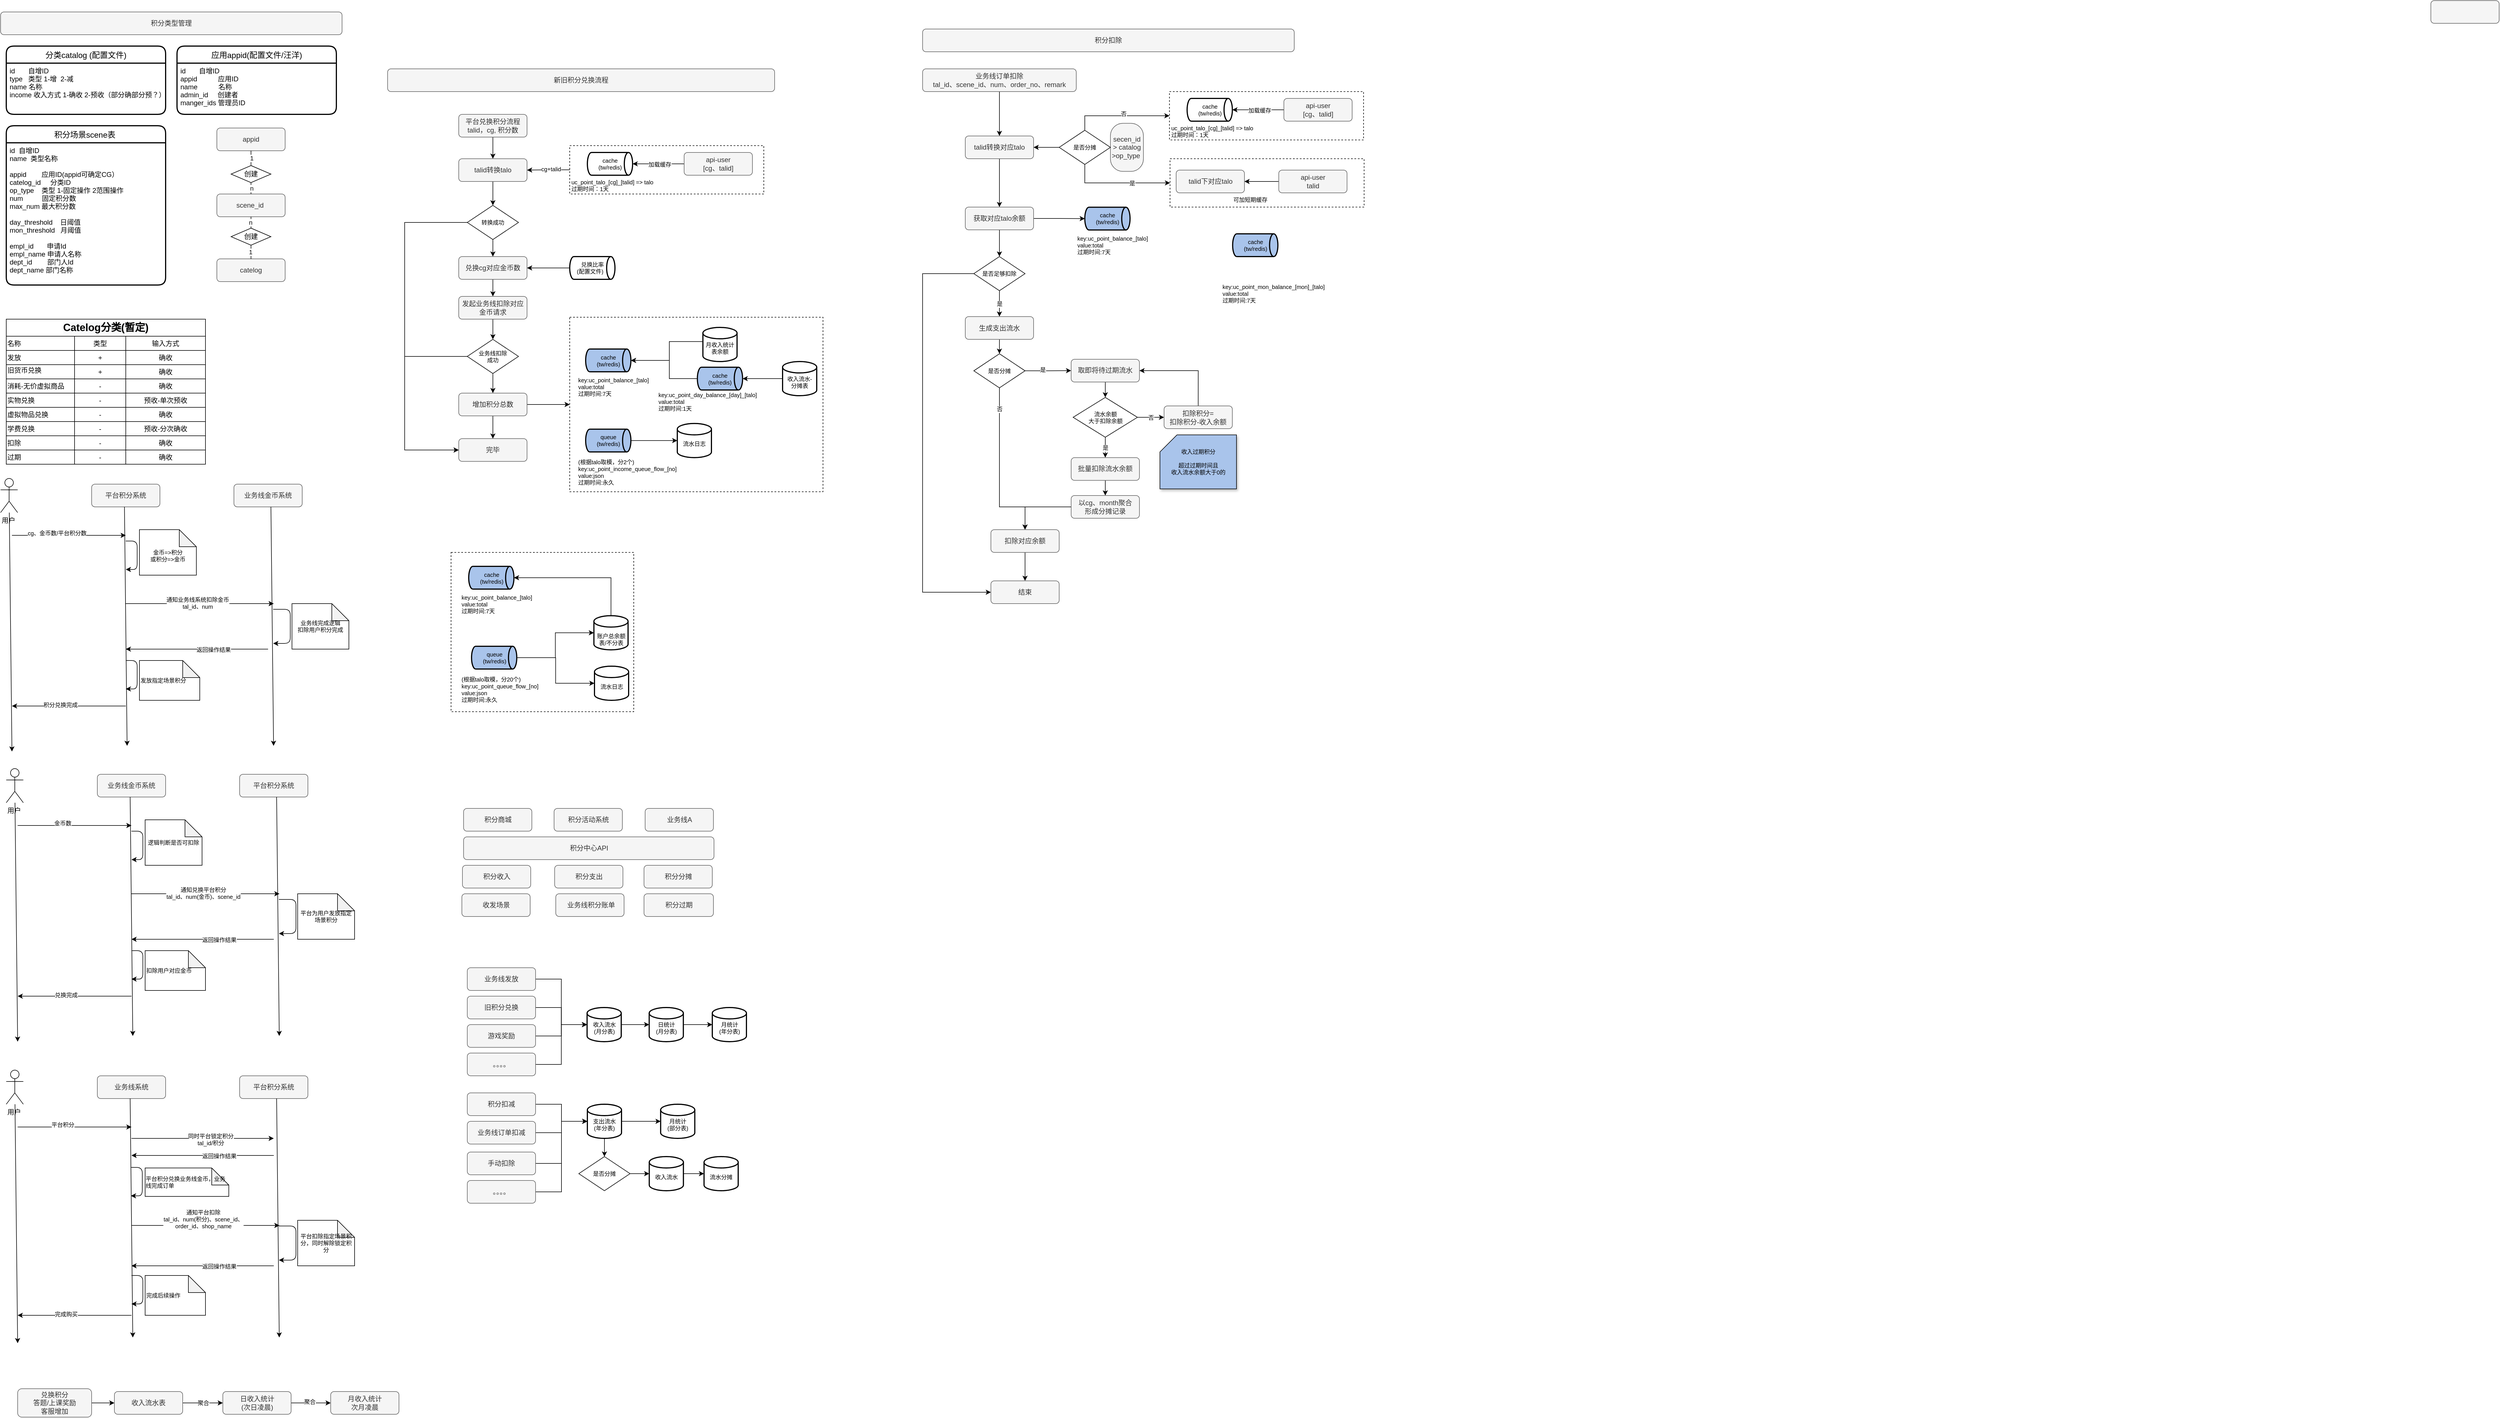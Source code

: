 <mxfile version="14.0.1" type="github">
  <diagram id="adaZDFtTdaTdH5FZkwva" name="第 1 页">
    <mxGraphModel dx="851" dy="1521" grid="1" gridSize="10" guides="1" tooltips="1" connect="1" arrows="1" fold="1" page="1" pageScale="1" pageWidth="827" pageHeight="1169" math="0" shadow="0">
      <root>
        <mxCell id="0" />
        <mxCell id="1" parent="0" />
        <mxCell id="AnFC6immAzE9Fkh495sT-370" value="" style="rounded=0;whiteSpace=wrap;html=1;fontSize=10;align=center;dashed=1;" vertex="1" parent="1">
          <mxGeometry x="2094.75" y="-882" width="341" height="85" as="geometry" />
        </mxCell>
        <mxCell id="AnFC6immAzE9Fkh495sT-204" value="" style="rounded=0;whiteSpace=wrap;html=1;fontSize=10;align=center;dashed=1;" vertex="1" parent="1">
          <mxGeometry x="1040" y="-905" width="341" height="85" as="geometry" />
        </mxCell>
        <mxCell id="AnFC6immAzE9Fkh495sT-1" value="&lt;div&gt;&lt;span&gt;积分类型管理&lt;/span&gt;&lt;/div&gt;" style="rounded=1;whiteSpace=wrap;html=1;fillColor=#f5f5f5;strokeColor=#666666;fontColor=#333333;glass=0;sketch=0;" vertex="1" parent="1">
          <mxGeometry x="40" y="-1140" width="600" height="40" as="geometry" />
        </mxCell>
        <mxCell id="AnFC6immAzE9Fkh495sT-2" value="积分场景scene表 " style="swimlane;childLayout=stackLayout;horizontal=1;startSize=30;horizontalStack=0;rounded=1;fontSize=14;fontStyle=0;strokeWidth=2;resizeParent=0;resizeLast=1;shadow=0;dashed=0;align=center;" vertex="1" parent="1">
          <mxGeometry x="50" y="-940" width="280" height="280" as="geometry" />
        </mxCell>
        <mxCell id="AnFC6immAzE9Fkh495sT-3" value="id  自增ID&#xa;name  类型名称&#xa;&#xa;appid        应用ID(appid可确定CG）&#xa;catelog_id     分类ID&#xa;op_type    类型 1-固定操作 2范围操作&#xa;num          固定积分数&#xa;max_num 最大积分数&#xa;&#xa;day_threshold    日阈值&#xa;mon_threshold   月阈值&#xa;&#xa;empl_id       申请Id&#xa;empl_name 申请人名称&#xa;dept_id        部门人Id&#xa;dept_name 部门名称" style="align=left;strokeColor=none;fillColor=none;spacingLeft=4;fontSize=12;verticalAlign=top;resizable=0;rotatable=0;part=1;" vertex="1" parent="AnFC6immAzE9Fkh495sT-2">
          <mxGeometry y="30" width="280" height="250" as="geometry" />
        </mxCell>
        <mxCell id="AnFC6immAzE9Fkh495sT-5" value="分类catalog (配置文件)" style="swimlane;childLayout=stackLayout;horizontal=1;startSize=30;horizontalStack=0;rounded=1;fontSize=14;fontStyle=0;strokeWidth=2;resizeParent=0;resizeLast=1;shadow=0;dashed=0;align=center;" vertex="1" parent="1">
          <mxGeometry x="50" y="-1080" width="280" height="120" as="geometry" />
        </mxCell>
        <mxCell id="AnFC6immAzE9Fkh495sT-6" value="id       自增ID&#xa;type   类型 1-增  2-减&#xa;name 名称&#xa;income 收入方式 1-确收 2-预收（部分确部分预？）&#xa;&#xa;&#xa;&#xa;" style="align=left;strokeColor=none;fillColor=none;spacingLeft=4;fontSize=12;verticalAlign=top;resizable=0;rotatable=0;part=1;" vertex="1" parent="AnFC6immAzE9Fkh495sT-5">
          <mxGeometry y="30" width="280" height="90" as="geometry" />
        </mxCell>
        <mxCell id="AnFC6immAzE9Fkh495sT-10" value="应用appid(配置文件/汪洋)" style="swimlane;childLayout=stackLayout;horizontal=1;startSize=30;horizontalStack=0;rounded=1;fontSize=14;fontStyle=0;strokeWidth=2;resizeParent=0;resizeLast=1;shadow=0;dashed=0;align=center;" vertex="1" parent="1">
          <mxGeometry x="350" y="-1080" width="280" height="120" as="geometry" />
        </mxCell>
        <mxCell id="AnFC6immAzE9Fkh495sT-11" value="id       自增ID&#xa;appid           应用ID&#xa;name           名称&#xa;admin_id     创建者&#xa;manger_ids 管理员ID&#xa;&#xa;&#xa;&#xa;" style="align=left;strokeColor=none;fillColor=none;spacingLeft=4;fontSize=12;verticalAlign=top;resizable=0;rotatable=0;part=1;" vertex="1" parent="AnFC6immAzE9Fkh495sT-10">
          <mxGeometry y="30" width="280" height="90" as="geometry" />
        </mxCell>
        <mxCell id="AnFC6immAzE9Fkh495sT-13" value="scene_id&amp;nbsp;" style="rounded=1;whiteSpace=wrap;html=1;fillColor=#f5f5f5;strokeColor=#666666;fontColor=#333333;glass=0;sketch=0;" vertex="1" parent="1">
          <mxGeometry x="420" y="-820" width="120" height="40" as="geometry" />
        </mxCell>
        <mxCell id="AnFC6immAzE9Fkh495sT-14" value="catelog" style="rounded=1;whiteSpace=wrap;html=1;fillColor=#f5f5f5;strokeColor=#666666;fontColor=#333333;glass=0;sketch=0;verticalAlign=middle;" vertex="1" parent="1">
          <mxGeometry x="420" y="-706" width="120" height="40" as="geometry" />
        </mxCell>
        <mxCell id="AnFC6immAzE9Fkh495sT-16" value="appid" style="rounded=1;whiteSpace=wrap;html=1;fillColor=#f5f5f5;strokeColor=#666666;fontColor=#333333;glass=0;sketch=0;" vertex="1" parent="1">
          <mxGeometry x="420" y="-936" width="120" height="40" as="geometry" />
        </mxCell>
        <mxCell id="AnFC6immAzE9Fkh495sT-22" value="创建" style="rhombus;whiteSpace=wrap;html=1;" vertex="1" parent="1">
          <mxGeometry x="445" y="-870" width="70" height="30" as="geometry" />
        </mxCell>
        <mxCell id="AnFC6immAzE9Fkh495sT-25" value="" style="endArrow=none;html=1;entryX=0.5;entryY=1;entryDx=0;entryDy=0;exitX=0.5;exitY=0;exitDx=0;exitDy=0;" edge="1" parent="1" source="AnFC6immAzE9Fkh495sT-22" target="AnFC6immAzE9Fkh495sT-16">
          <mxGeometry width="50" height="50" relative="1" as="geometry">
            <mxPoint x="460" y="-820" as="sourcePoint" />
            <mxPoint x="510" y="-870" as="targetPoint" />
          </mxGeometry>
        </mxCell>
        <mxCell id="AnFC6immAzE9Fkh495sT-26" value="1" style="edgeLabel;html=1;align=center;verticalAlign=middle;resizable=0;points=[];" vertex="1" connectable="0" parent="AnFC6immAzE9Fkh495sT-25">
          <mxGeometry y="-1" relative="1" as="geometry">
            <mxPoint as="offset" />
          </mxGeometry>
        </mxCell>
        <mxCell id="AnFC6immAzE9Fkh495sT-27" value="" style="endArrow=none;html=1;entryX=0.5;entryY=1;entryDx=0;entryDy=0;exitX=0.5;exitY=0;exitDx=0;exitDy=0;" edge="1" parent="1" source="AnFC6immAzE9Fkh495sT-13" target="AnFC6immAzE9Fkh495sT-22">
          <mxGeometry width="50" height="50" relative="1" as="geometry">
            <mxPoint x="490" y="-860" as="sourcePoint" />
            <mxPoint x="490" y="-890" as="targetPoint" />
          </mxGeometry>
        </mxCell>
        <mxCell id="AnFC6immAzE9Fkh495sT-28" value="n" style="edgeLabel;html=1;align=center;verticalAlign=middle;resizable=0;points=[];" vertex="1" connectable="0" parent="AnFC6immAzE9Fkh495sT-27">
          <mxGeometry y="-1" relative="1" as="geometry">
            <mxPoint as="offset" />
          </mxGeometry>
        </mxCell>
        <mxCell id="AnFC6immAzE9Fkh495sT-29" value="创建" style="rhombus;whiteSpace=wrap;html=1;verticalAlign=middle;" vertex="1" parent="1">
          <mxGeometry x="445" y="-760" width="70" height="30" as="geometry" />
        </mxCell>
        <mxCell id="AnFC6immAzE9Fkh495sT-30" value="" style="endArrow=none;html=1;entryX=0.5;entryY=0;entryDx=0;entryDy=0;exitX=0.5;exitY=1;exitDx=0;exitDy=0;" edge="1" parent="1" source="AnFC6immAzE9Fkh495sT-13" target="AnFC6immAzE9Fkh495sT-29">
          <mxGeometry width="50" height="50" relative="1" as="geometry">
            <mxPoint x="490" y="-850" as="sourcePoint" />
            <mxPoint x="490" y="-890" as="targetPoint" />
          </mxGeometry>
        </mxCell>
        <mxCell id="AnFC6immAzE9Fkh495sT-31" value="n" style="edgeLabel;html=1;align=center;verticalAlign=middle;resizable=0;points=[];" vertex="1" connectable="0" parent="AnFC6immAzE9Fkh495sT-30">
          <mxGeometry y="-1" relative="1" as="geometry">
            <mxPoint as="offset" />
          </mxGeometry>
        </mxCell>
        <mxCell id="AnFC6immAzE9Fkh495sT-32" value="" style="endArrow=none;html=1;entryX=0.5;entryY=0;entryDx=0;entryDy=0;exitX=0.5;exitY=1;exitDx=0;exitDy=0;verticalAlign=middle;" edge="1" parent="1" source="AnFC6immAzE9Fkh495sT-29" target="AnFC6immAzE9Fkh495sT-14">
          <mxGeometry width="50" height="50" relative="1" as="geometry">
            <mxPoint x="479.5" y="-682" as="sourcePoint" />
            <mxPoint x="479.5" y="-636" as="targetPoint" />
          </mxGeometry>
        </mxCell>
        <mxCell id="AnFC6immAzE9Fkh495sT-33" value="1" style="edgeLabel;html=1;align=center;verticalAlign=middle;resizable=0;points=[];" vertex="1" connectable="0" parent="AnFC6immAzE9Fkh495sT-32">
          <mxGeometry y="-1" relative="1" as="geometry">
            <mxPoint as="offset" />
          </mxGeometry>
        </mxCell>
        <mxCell id="AnFC6immAzE9Fkh495sT-37" value="&lt;h1&gt;&lt;br&gt;&lt;/h1&gt;&lt;div&gt;&lt;div&gt;&lt;br&gt;&lt;/div&gt;&lt;div&gt;&lt;br&gt;&lt;/div&gt;&lt;/div&gt;&lt;div&gt;&lt;br&gt;&lt;/div&gt;" style="text;html=1;strokeColor=none;fillColor=none;spacing=5;spacingTop=-20;whiteSpace=wrap;overflow=hidden;rounded=0;" vertex="1" parent="1">
          <mxGeometry x="100" y="-635" width="590" height="250" as="geometry" />
        </mxCell>
        <mxCell id="AnFC6immAzE9Fkh495sT-49" value="&lt;h1 style=&quot;color: rgb(0 , 0 , 0) ; font-family: &amp;#34;helvetica&amp;#34; ; font-style: normal ; letter-spacing: normal ; text-align: left ; text-indent: 0px ; text-transform: none ; word-spacing: 0px ; background-color: rgb(248 , 249 , 250) ; font-size: 18px&quot;&gt;Catelog分类(暂定)&lt;/h1&gt;" style="shape=table;html=1;whiteSpace=wrap;startSize=30;container=1;collapsible=0;childLayout=tableLayout;fontStyle=1;align=center;" vertex="1" parent="1">
          <mxGeometry x="50" y="-600" width="350" height="255" as="geometry" />
        </mxCell>
        <mxCell id="AnFC6immAzE9Fkh495sT-83" style="shape=partialRectangle;html=1;whiteSpace=wrap;collapsible=0;dropTarget=0;pointerEvents=0;fillColor=none;top=0;left=0;bottom=0;right=0;points=[[0,0.5],[1,0.5]];portConstraint=eastwest;" vertex="1" parent="AnFC6immAzE9Fkh495sT-49">
          <mxGeometry y="30" width="350" height="25" as="geometry" />
        </mxCell>
        <mxCell id="AnFC6immAzE9Fkh495sT-84" value="名称" style="shape=partialRectangle;html=1;whiteSpace=wrap;connectable=0;fillColor=none;top=0;left=0;bottom=0;right=0;overflow=hidden;align=left;" vertex="1" parent="AnFC6immAzE9Fkh495sT-83">
          <mxGeometry width="120" height="25" as="geometry" />
        </mxCell>
        <mxCell id="AnFC6immAzE9Fkh495sT-85" value="类型" style="shape=partialRectangle;html=1;whiteSpace=wrap;connectable=0;fillColor=none;top=0;left=0;bottom=0;right=0;overflow=hidden;" vertex="1" parent="AnFC6immAzE9Fkh495sT-83">
          <mxGeometry x="120" width="90" height="25" as="geometry" />
        </mxCell>
        <mxCell id="AnFC6immAzE9Fkh495sT-86" value="输入方式" style="shape=partialRectangle;html=1;whiteSpace=wrap;connectable=0;fillColor=none;top=0;left=0;bottom=0;right=0;overflow=hidden;" vertex="1" parent="AnFC6immAzE9Fkh495sT-83">
          <mxGeometry x="210" width="140" height="25" as="geometry" />
        </mxCell>
        <mxCell id="AnFC6immAzE9Fkh495sT-50" value="" style="shape=partialRectangle;html=1;whiteSpace=wrap;collapsible=0;dropTarget=0;pointerEvents=0;fillColor=none;top=0;left=0;bottom=0;right=0;points=[[0,0.5],[1,0.5]];portConstraint=eastwest;" vertex="1" parent="AnFC6immAzE9Fkh495sT-49">
          <mxGeometry y="55" width="350" height="25" as="geometry" />
        </mxCell>
        <mxCell id="AnFC6immAzE9Fkh495sT-51" value="&lt;div&gt;发放&lt;/div&gt;" style="shape=partialRectangle;html=1;whiteSpace=wrap;connectable=0;fillColor=none;top=0;left=0;bottom=0;right=0;overflow=hidden;align=left;" vertex="1" parent="AnFC6immAzE9Fkh495sT-50">
          <mxGeometry width="120" height="25" as="geometry" />
        </mxCell>
        <mxCell id="AnFC6immAzE9Fkh495sT-52" value="+" style="shape=partialRectangle;html=1;whiteSpace=wrap;connectable=0;fillColor=none;top=0;left=0;bottom=0;right=0;overflow=hidden;" vertex="1" parent="AnFC6immAzE9Fkh495sT-50">
          <mxGeometry x="120" width="90" height="25" as="geometry" />
        </mxCell>
        <mxCell id="AnFC6immAzE9Fkh495sT-53" value="确收" style="shape=partialRectangle;html=1;whiteSpace=wrap;connectable=0;fillColor=none;top=0;left=0;bottom=0;right=0;overflow=hidden;" vertex="1" parent="AnFC6immAzE9Fkh495sT-50">
          <mxGeometry x="210" width="140" height="25" as="geometry" />
        </mxCell>
        <mxCell id="AnFC6immAzE9Fkh495sT-54" value="" style="shape=partialRectangle;html=1;whiteSpace=wrap;collapsible=0;dropTarget=0;pointerEvents=0;fillColor=none;top=0;left=0;bottom=0;right=0;points=[[0,0.5],[1,0.5]];portConstraint=eastwest;" vertex="1" parent="AnFC6immAzE9Fkh495sT-49">
          <mxGeometry y="80" width="350" height="25" as="geometry" />
        </mxCell>
        <mxCell id="AnFC6immAzE9Fkh495sT-55" value="&lt;div&gt;旧货币兑换&lt;/div&gt;&lt;div&gt;&lt;br&gt;&lt;/div&gt;" style="shape=partialRectangle;html=1;whiteSpace=wrap;connectable=0;fillColor=none;top=0;left=0;bottom=0;right=0;overflow=hidden;align=left;" vertex="1" parent="AnFC6immAzE9Fkh495sT-54">
          <mxGeometry width="120" height="25" as="geometry" />
        </mxCell>
        <mxCell id="AnFC6immAzE9Fkh495sT-56" value="+" style="shape=partialRectangle;html=1;whiteSpace=wrap;connectable=0;fillColor=none;top=0;left=0;bottom=0;right=0;overflow=hidden;" vertex="1" parent="AnFC6immAzE9Fkh495sT-54">
          <mxGeometry x="120" width="90" height="25" as="geometry" />
        </mxCell>
        <mxCell id="AnFC6immAzE9Fkh495sT-57" value="&lt;span&gt;确收&lt;/span&gt;" style="shape=partialRectangle;html=1;whiteSpace=wrap;connectable=0;fillColor=none;top=0;left=0;bottom=0;right=0;overflow=hidden;" vertex="1" parent="AnFC6immAzE9Fkh495sT-54">
          <mxGeometry x="210" width="140" height="25" as="geometry" />
        </mxCell>
        <mxCell id="AnFC6immAzE9Fkh495sT-58" value="" style="shape=partialRectangle;html=1;whiteSpace=wrap;collapsible=0;dropTarget=0;pointerEvents=0;fillColor=none;top=0;left=0;bottom=0;right=0;points=[[0,0.5],[1,0.5]];portConstraint=eastwest;" vertex="1" parent="AnFC6immAzE9Fkh495sT-49">
          <mxGeometry y="105" width="350" height="25" as="geometry" />
        </mxCell>
        <mxCell id="AnFC6immAzE9Fkh495sT-59" value="&lt;span&gt;消耗-&lt;/span&gt;&lt;span&gt;无价虚拟商品&lt;br&gt;&lt;/span&gt;" style="shape=partialRectangle;html=1;whiteSpace=wrap;connectable=0;fillColor=none;top=0;left=0;bottom=0;right=0;overflow=hidden;align=left;" vertex="1" parent="AnFC6immAzE9Fkh495sT-58">
          <mxGeometry width="120" height="25" as="geometry" />
        </mxCell>
        <mxCell id="AnFC6immAzE9Fkh495sT-60" value="&lt;div style=&quot;text-align: left&quot;&gt;-&lt;/div&gt;" style="shape=partialRectangle;html=1;whiteSpace=wrap;connectable=0;fillColor=none;top=0;left=0;bottom=0;right=0;overflow=hidden;" vertex="1" parent="AnFC6immAzE9Fkh495sT-58">
          <mxGeometry x="120" width="90" height="25" as="geometry" />
        </mxCell>
        <mxCell id="AnFC6immAzE9Fkh495sT-61" value="&lt;span&gt;确收&lt;/span&gt;" style="shape=partialRectangle;html=1;whiteSpace=wrap;connectable=0;fillColor=none;top=0;left=0;bottom=0;right=0;overflow=hidden;" vertex="1" parent="AnFC6immAzE9Fkh495sT-58">
          <mxGeometry x="210" width="140" height="25" as="geometry" />
        </mxCell>
        <mxCell id="AnFC6immAzE9Fkh495sT-62" style="shape=partialRectangle;html=1;whiteSpace=wrap;collapsible=0;dropTarget=0;pointerEvents=0;fillColor=none;top=0;left=0;bottom=0;right=0;points=[[0,0.5],[1,0.5]];portConstraint=eastwest;" vertex="1" parent="AnFC6immAzE9Fkh495sT-49">
          <mxGeometry y="130" width="350" height="25" as="geometry" />
        </mxCell>
        <mxCell id="AnFC6immAzE9Fkh495sT-63" value="&lt;div style=&quot;&quot;&gt;实物兑换&lt;/div&gt;" style="shape=partialRectangle;html=1;whiteSpace=wrap;connectable=0;fillColor=none;top=0;left=0;bottom=0;right=0;overflow=hidden;align=left;" vertex="1" parent="AnFC6immAzE9Fkh495sT-62">
          <mxGeometry width="120" height="25" as="geometry" />
        </mxCell>
        <mxCell id="AnFC6immAzE9Fkh495sT-64" value="-" style="shape=partialRectangle;html=1;whiteSpace=wrap;connectable=0;fillColor=none;top=0;left=0;bottom=0;right=0;overflow=hidden;" vertex="1" parent="AnFC6immAzE9Fkh495sT-62">
          <mxGeometry x="120" width="90" height="25" as="geometry" />
        </mxCell>
        <mxCell id="AnFC6immAzE9Fkh495sT-65" value="预收-单次预收" style="shape=partialRectangle;html=1;whiteSpace=wrap;connectable=0;fillColor=none;top=0;left=0;bottom=0;right=0;overflow=hidden;" vertex="1" parent="AnFC6immAzE9Fkh495sT-62">
          <mxGeometry x="210" width="140" height="25" as="geometry" />
        </mxCell>
        <mxCell id="AnFC6immAzE9Fkh495sT-66" style="shape=partialRectangle;html=1;whiteSpace=wrap;collapsible=0;dropTarget=0;pointerEvents=0;fillColor=none;top=0;left=0;bottom=0;right=0;points=[[0,0.5],[1,0.5]];portConstraint=eastwest;" vertex="1" parent="AnFC6immAzE9Fkh495sT-49">
          <mxGeometry y="155" width="350" height="25" as="geometry" />
        </mxCell>
        <mxCell id="AnFC6immAzE9Fkh495sT-67" value="&lt;div style=&quot;&quot;&gt;虚拟物品兑换&lt;/div&gt;" style="shape=partialRectangle;html=1;whiteSpace=wrap;connectable=0;fillColor=none;top=0;left=0;bottom=0;right=0;overflow=hidden;align=left;" vertex="1" parent="AnFC6immAzE9Fkh495sT-66">
          <mxGeometry width="120" height="25" as="geometry" />
        </mxCell>
        <mxCell id="AnFC6immAzE9Fkh495sT-68" value="-" style="shape=partialRectangle;html=1;whiteSpace=wrap;connectable=0;fillColor=none;top=0;left=0;bottom=0;right=0;overflow=hidden;" vertex="1" parent="AnFC6immAzE9Fkh495sT-66">
          <mxGeometry x="120" width="90" height="25" as="geometry" />
        </mxCell>
        <mxCell id="AnFC6immAzE9Fkh495sT-69" value="确收" style="shape=partialRectangle;html=1;whiteSpace=wrap;connectable=0;fillColor=none;top=0;left=0;bottom=0;right=0;overflow=hidden;" vertex="1" parent="AnFC6immAzE9Fkh495sT-66">
          <mxGeometry x="210" width="140" height="25" as="geometry" />
        </mxCell>
        <mxCell id="AnFC6immAzE9Fkh495sT-70" style="shape=partialRectangle;html=1;whiteSpace=wrap;collapsible=0;dropTarget=0;pointerEvents=0;fillColor=none;top=0;left=0;bottom=0;right=0;points=[[0,0.5],[1,0.5]];portConstraint=eastwest;" vertex="1" parent="AnFC6immAzE9Fkh495sT-49">
          <mxGeometry y="180" width="350" height="25" as="geometry" />
        </mxCell>
        <mxCell id="AnFC6immAzE9Fkh495sT-71" value="&lt;div&gt;学费兑换&lt;/div&gt;" style="shape=partialRectangle;html=1;whiteSpace=wrap;connectable=0;fillColor=none;top=0;left=0;bottom=0;right=0;overflow=hidden;align=left;" vertex="1" parent="AnFC6immAzE9Fkh495sT-70">
          <mxGeometry width="120" height="25" as="geometry" />
        </mxCell>
        <mxCell id="AnFC6immAzE9Fkh495sT-72" value="-" style="shape=partialRectangle;html=1;whiteSpace=wrap;connectable=0;fillColor=none;top=0;left=0;bottom=0;right=0;overflow=hidden;" vertex="1" parent="AnFC6immAzE9Fkh495sT-70">
          <mxGeometry x="120" width="90" height="25" as="geometry" />
        </mxCell>
        <mxCell id="AnFC6immAzE9Fkh495sT-73" value="&lt;span style=&quot;text-align: left&quot;&gt;预收-&lt;/span&gt;&lt;span&gt;分次确收&lt;/span&gt;&lt;span style=&quot;text-align: left&quot;&gt;&lt;br&gt;&lt;/span&gt;" style="shape=partialRectangle;html=1;whiteSpace=wrap;connectable=0;fillColor=none;top=0;left=0;bottom=0;right=0;overflow=hidden;" vertex="1" parent="AnFC6immAzE9Fkh495sT-70">
          <mxGeometry x="210" width="140" height="25" as="geometry" />
        </mxCell>
        <mxCell id="AnFC6immAzE9Fkh495sT-75" style="shape=partialRectangle;html=1;whiteSpace=wrap;collapsible=0;dropTarget=0;pointerEvents=0;fillColor=none;top=0;left=0;bottom=0;right=0;points=[[0,0.5],[1,0.5]];portConstraint=eastwest;" vertex="1" parent="AnFC6immAzE9Fkh495sT-49">
          <mxGeometry y="205" width="350" height="25" as="geometry" />
        </mxCell>
        <mxCell id="AnFC6immAzE9Fkh495sT-76" value="&lt;span style=&quot;&quot;&gt;扣除&lt;/span&gt;" style="shape=partialRectangle;html=1;whiteSpace=wrap;connectable=0;fillColor=none;top=0;left=0;bottom=0;right=0;overflow=hidden;align=left;" vertex="1" parent="AnFC6immAzE9Fkh495sT-75">
          <mxGeometry width="120" height="25" as="geometry" />
        </mxCell>
        <mxCell id="AnFC6immAzE9Fkh495sT-77" value="-" style="shape=partialRectangle;html=1;whiteSpace=wrap;connectable=0;fillColor=none;top=0;left=0;bottom=0;right=0;overflow=hidden;" vertex="1" parent="AnFC6immAzE9Fkh495sT-75">
          <mxGeometry x="120" width="90" height="25" as="geometry" />
        </mxCell>
        <mxCell id="AnFC6immAzE9Fkh495sT-78" value="确收" style="shape=partialRectangle;html=1;whiteSpace=wrap;connectable=0;fillColor=none;top=0;left=0;bottom=0;right=0;overflow=hidden;" vertex="1" parent="AnFC6immAzE9Fkh495sT-75">
          <mxGeometry x="210" width="140" height="25" as="geometry" />
        </mxCell>
        <mxCell id="AnFC6immAzE9Fkh495sT-79" style="shape=partialRectangle;html=1;whiteSpace=wrap;collapsible=0;dropTarget=0;pointerEvents=0;fillColor=none;top=0;left=0;bottom=0;right=0;points=[[0,0.5],[1,0.5]];portConstraint=eastwest;" vertex="1" parent="AnFC6immAzE9Fkh495sT-49">
          <mxGeometry y="230" width="350" height="25" as="geometry" />
        </mxCell>
        <mxCell id="AnFC6immAzE9Fkh495sT-80" value="&lt;span style=&quot;&quot;&gt;过期&lt;/span&gt;" style="shape=partialRectangle;html=1;whiteSpace=wrap;connectable=0;fillColor=none;top=0;left=0;bottom=0;right=0;overflow=hidden;align=left;" vertex="1" parent="AnFC6immAzE9Fkh495sT-79">
          <mxGeometry width="120" height="25" as="geometry" />
        </mxCell>
        <mxCell id="AnFC6immAzE9Fkh495sT-81" value="-" style="shape=partialRectangle;html=1;whiteSpace=wrap;connectable=0;fillColor=none;top=0;left=0;bottom=0;right=0;overflow=hidden;" vertex="1" parent="AnFC6immAzE9Fkh495sT-79">
          <mxGeometry x="120" width="90" height="25" as="geometry" />
        </mxCell>
        <mxCell id="AnFC6immAzE9Fkh495sT-82" value="确收" style="shape=partialRectangle;html=1;whiteSpace=wrap;connectable=0;fillColor=none;top=0;left=0;bottom=0;right=0;overflow=hidden;" vertex="1" parent="AnFC6immAzE9Fkh495sT-79">
          <mxGeometry x="210" width="140" height="25" as="geometry" />
        </mxCell>
        <mxCell id="AnFC6immAzE9Fkh495sT-87" value="用户" style="shape=umlActor;verticalLabelPosition=bottom;verticalAlign=top;html=1;outlineConnect=0;align=left;" vertex="1" parent="1">
          <mxGeometry x="40" y="-320" width="30" height="60" as="geometry" />
        </mxCell>
        <mxCell id="AnFC6immAzE9Fkh495sT-88" value="平台积分系统" style="rounded=1;whiteSpace=wrap;html=1;fillColor=#f5f5f5;strokeColor=#666666;fontColor=#333333;glass=0;sketch=0;align=center;" vertex="1" parent="1">
          <mxGeometry x="200" y="-310" width="120" height="40" as="geometry" />
        </mxCell>
        <mxCell id="AnFC6immAzE9Fkh495sT-89" value="业务线金币系统" style="rounded=1;whiteSpace=wrap;html=1;fillColor=#f5f5f5;strokeColor=#666666;fontColor=#333333;glass=0;sketch=0;align=center;" vertex="1" parent="1">
          <mxGeometry x="450" y="-310" width="120" height="40" as="geometry" />
        </mxCell>
        <mxCell id="AnFC6immAzE9Fkh495sT-90" value="" style="endArrow=classic;html=1;" edge="1" parent="1" source="AnFC6immAzE9Fkh495sT-87">
          <mxGeometry width="50" height="50" relative="1" as="geometry">
            <mxPoint x="50" y="-150" as="sourcePoint" />
            <mxPoint x="60" y="160" as="targetPoint" />
          </mxGeometry>
        </mxCell>
        <mxCell id="AnFC6immAzE9Fkh495sT-92" value="" style="endArrow=classic;html=1;" edge="1" parent="1">
          <mxGeometry width="50" height="50" relative="1" as="geometry">
            <mxPoint x="257.663" y="-270" as="sourcePoint" />
            <mxPoint x="262.33" y="150" as="targetPoint" />
          </mxGeometry>
        </mxCell>
        <mxCell id="AnFC6immAzE9Fkh495sT-93" value="" style="endArrow=classic;html=1;" edge="1" parent="1">
          <mxGeometry width="50" height="50" relative="1" as="geometry">
            <mxPoint x="515.003" y="-270" as="sourcePoint" />
            <mxPoint x="519.67" y="150" as="targetPoint" />
          </mxGeometry>
        </mxCell>
        <mxCell id="AnFC6immAzE9Fkh495sT-94" value="" style="endArrow=classic;html=1;" edge="1" parent="1">
          <mxGeometry width="50" height="50" relative="1" as="geometry">
            <mxPoint x="60" y="-220" as="sourcePoint" />
            <mxPoint x="260" y="-220" as="targetPoint" />
          </mxGeometry>
        </mxCell>
        <mxCell id="AnFC6immAzE9Fkh495sT-95" value="&lt;font style=&quot;font-size: 10px&quot;&gt;cg、金币数/平台积分数&lt;/font&gt;" style="edgeLabel;html=1;align=center;verticalAlign=middle;resizable=0;points=[];" vertex="1" connectable="0" parent="AnFC6immAzE9Fkh495sT-94">
          <mxGeometry x="-0.21" y="4" relative="1" as="geometry">
            <mxPoint as="offset" />
          </mxGeometry>
        </mxCell>
        <mxCell id="AnFC6immAzE9Fkh495sT-97" value="" style="endArrow=classic;html=1;" edge="1" parent="1">
          <mxGeometry width="50" height="50" relative="1" as="geometry">
            <mxPoint x="260" y="-210" as="sourcePoint" />
            <mxPoint x="260" y="-160" as="targetPoint" />
            <Array as="points">
              <mxPoint x="280" y="-210" />
              <mxPoint x="280" y="-160" />
            </Array>
          </mxGeometry>
        </mxCell>
        <mxCell id="AnFC6immAzE9Fkh495sT-99" value="" style="endArrow=classic;html=1;fontSize=10;" edge="1" parent="1">
          <mxGeometry width="50" height="50" relative="1" as="geometry">
            <mxPoint x="260" y="-100" as="sourcePoint" />
            <mxPoint x="520" y="-100" as="targetPoint" />
          </mxGeometry>
        </mxCell>
        <mxCell id="AnFC6immAzE9Fkh495sT-101" value="通知业务线系统扣除金币&lt;br&gt;tal_id、num" style="edgeLabel;html=1;align=center;verticalAlign=middle;resizable=0;points=[];fontSize=10;" vertex="1" connectable="0" parent="AnFC6immAzE9Fkh495sT-99">
          <mxGeometry x="-0.034" y="1" relative="1" as="geometry">
            <mxPoint as="offset" />
          </mxGeometry>
        </mxCell>
        <mxCell id="AnFC6immAzE9Fkh495sT-100" value="&lt;br style=&quot;text-align: left&quot;&gt;&lt;font style=&quot;text-align: left&quot;&gt;金币=&amp;gt;积分&lt;br&gt;或积分=&amp;gt;金币&lt;/font&gt;" style="shape=note;whiteSpace=wrap;html=1;backgroundOutline=1;darkOpacity=0.05;fontSize=10;align=center;" vertex="1" parent="1">
          <mxGeometry x="284" y="-230" width="100" height="80" as="geometry" />
        </mxCell>
        <mxCell id="AnFC6immAzE9Fkh495sT-106" value="" style="endArrow=classic;html=1;fontSize=10;" edge="1" parent="1">
          <mxGeometry width="50" height="50" relative="1" as="geometry">
            <mxPoint x="519" y="-90" as="sourcePoint" />
            <mxPoint x="519" y="-30" as="targetPoint" />
            <Array as="points">
              <mxPoint x="549" y="-90" />
              <mxPoint x="549" y="-30" />
            </Array>
          </mxGeometry>
        </mxCell>
        <mxCell id="AnFC6immAzE9Fkh495sT-107" value="业务线完成逻辑&lt;br&gt;&lt;div style=&quot;text-align: left&quot;&gt;&lt;span&gt;扣除用户积分完成&lt;/span&gt;&lt;/div&gt;" style="shape=note;whiteSpace=wrap;html=1;backgroundOutline=1;darkOpacity=0.05;fontSize=10;align=center;" vertex="1" parent="1">
          <mxGeometry x="552" y="-100" width="100" height="80" as="geometry" />
        </mxCell>
        <mxCell id="AnFC6immAzE9Fkh495sT-109" value="" style="endArrow=classic;html=1;fontSize=10;" edge="1" parent="1">
          <mxGeometry width="50" height="50" relative="1" as="geometry">
            <mxPoint x="510" y="-20" as="sourcePoint" />
            <mxPoint x="260" y="-20" as="targetPoint" />
          </mxGeometry>
        </mxCell>
        <mxCell id="AnFC6immAzE9Fkh495sT-112" value="返回操作结果" style="edgeLabel;html=1;align=center;verticalAlign=middle;resizable=0;points=[];fontSize=10;" vertex="1" connectable="0" parent="AnFC6immAzE9Fkh495sT-109">
          <mxGeometry x="-0.233" y="1" relative="1" as="geometry">
            <mxPoint as="offset" />
          </mxGeometry>
        </mxCell>
        <mxCell id="AnFC6immAzE9Fkh495sT-110" value="" style="endArrow=classic;html=1;" edge="1" parent="1">
          <mxGeometry width="50" height="50" relative="1" as="geometry">
            <mxPoint x="260" as="sourcePoint" />
            <mxPoint x="260" y="50" as="targetPoint" />
            <Array as="points">
              <mxPoint x="280" />
              <mxPoint x="280" y="50" />
            </Array>
          </mxGeometry>
        </mxCell>
        <mxCell id="AnFC6immAzE9Fkh495sT-111" value="发放指定场景积分" style="shape=note;whiteSpace=wrap;html=1;backgroundOutline=1;darkOpacity=0.05;fontSize=10;align=left;" vertex="1" parent="1">
          <mxGeometry x="284" width="106" height="70" as="geometry" />
        </mxCell>
        <mxCell id="AnFC6immAzE9Fkh495sT-113" value="" style="endArrow=classic;html=1;fontSize=10;" edge="1" parent="1">
          <mxGeometry width="50" height="50" relative="1" as="geometry">
            <mxPoint x="260" y="80" as="sourcePoint" />
            <mxPoint x="60" y="80" as="targetPoint" />
            <Array as="points" />
          </mxGeometry>
        </mxCell>
        <mxCell id="AnFC6immAzE9Fkh495sT-114" value="积分兑换完成" style="edgeLabel;html=1;align=center;verticalAlign=middle;resizable=0;points=[];fontSize=10;" vertex="1" connectable="0" parent="AnFC6immAzE9Fkh495sT-113">
          <mxGeometry x="0.157" y="-2" relative="1" as="geometry">
            <mxPoint as="offset" />
          </mxGeometry>
        </mxCell>
        <mxCell id="AnFC6immAzE9Fkh495sT-115" value="用户" style="shape=umlActor;verticalLabelPosition=bottom;verticalAlign=top;html=1;outlineConnect=0;align=left;" vertex="1" parent="1">
          <mxGeometry x="50" y="190" width="30" height="60" as="geometry" />
        </mxCell>
        <mxCell id="AnFC6immAzE9Fkh495sT-116" value="业务线金币系统" style="rounded=1;whiteSpace=wrap;html=1;fillColor=#f5f5f5;strokeColor=#666666;fontColor=#333333;glass=0;sketch=0;align=center;" vertex="1" parent="1">
          <mxGeometry x="210" y="200" width="120" height="40" as="geometry" />
        </mxCell>
        <mxCell id="AnFC6immAzE9Fkh495sT-117" value="&lt;span&gt;平台积分系统&lt;/span&gt;" style="rounded=1;whiteSpace=wrap;html=1;fillColor=#f5f5f5;strokeColor=#666666;fontColor=#333333;glass=0;sketch=0;align=center;" vertex="1" parent="1">
          <mxGeometry x="460" y="200" width="120" height="40" as="geometry" />
        </mxCell>
        <mxCell id="AnFC6immAzE9Fkh495sT-118" value="" style="endArrow=classic;html=1;" edge="1" parent="1" source="AnFC6immAzE9Fkh495sT-115">
          <mxGeometry width="50" height="50" relative="1" as="geometry">
            <mxPoint x="60" y="360" as="sourcePoint" />
            <mxPoint x="70" y="670" as="targetPoint" />
          </mxGeometry>
        </mxCell>
        <mxCell id="AnFC6immAzE9Fkh495sT-119" value="" style="endArrow=classic;html=1;" edge="1" parent="1">
          <mxGeometry width="50" height="50" relative="1" as="geometry">
            <mxPoint x="267.663" y="240" as="sourcePoint" />
            <mxPoint x="272.33" y="660" as="targetPoint" />
          </mxGeometry>
        </mxCell>
        <mxCell id="AnFC6immAzE9Fkh495sT-120" value="" style="endArrow=classic;html=1;" edge="1" parent="1">
          <mxGeometry width="50" height="50" relative="1" as="geometry">
            <mxPoint x="525.003" y="240" as="sourcePoint" />
            <mxPoint x="529.67" y="660" as="targetPoint" />
          </mxGeometry>
        </mxCell>
        <mxCell id="AnFC6immAzE9Fkh495sT-121" value="" style="endArrow=classic;html=1;" edge="1" parent="1">
          <mxGeometry width="50" height="50" relative="1" as="geometry">
            <mxPoint x="70" y="290" as="sourcePoint" />
            <mxPoint x="270" y="290" as="targetPoint" />
          </mxGeometry>
        </mxCell>
        <mxCell id="AnFC6immAzE9Fkh495sT-122" value="&lt;font style=&quot;font-size: 10px&quot;&gt;金币数&lt;/font&gt;" style="edgeLabel;html=1;align=center;verticalAlign=middle;resizable=0;points=[];" vertex="1" connectable="0" parent="AnFC6immAzE9Fkh495sT-121">
          <mxGeometry x="-0.21" y="4" relative="1" as="geometry">
            <mxPoint as="offset" />
          </mxGeometry>
        </mxCell>
        <mxCell id="AnFC6immAzE9Fkh495sT-123" value="" style="endArrow=classic;html=1;" edge="1" parent="1">
          <mxGeometry width="50" height="50" relative="1" as="geometry">
            <mxPoint x="270" y="300" as="sourcePoint" />
            <mxPoint x="270" y="350" as="targetPoint" />
            <Array as="points">
              <mxPoint x="290" y="300" />
              <mxPoint x="290" y="350" />
            </Array>
          </mxGeometry>
        </mxCell>
        <mxCell id="AnFC6immAzE9Fkh495sT-124" value="" style="endArrow=classic;html=1;fontSize=10;" edge="1" parent="1">
          <mxGeometry width="50" height="50" relative="1" as="geometry">
            <mxPoint x="270" y="410" as="sourcePoint" />
            <mxPoint x="530" y="410" as="targetPoint" />
          </mxGeometry>
        </mxCell>
        <mxCell id="AnFC6immAzE9Fkh495sT-125" value="通知兑换平台积分&lt;br&gt;tal_id、num(金币)、scene_id" style="edgeLabel;html=1;align=center;verticalAlign=middle;resizable=0;points=[];fontSize=10;" vertex="1" connectable="0" parent="AnFC6immAzE9Fkh495sT-124">
          <mxGeometry x="-0.034" y="1" relative="1" as="geometry">
            <mxPoint as="offset" />
          </mxGeometry>
        </mxCell>
        <mxCell id="AnFC6immAzE9Fkh495sT-126" value="逻辑判断是否可扣除" style="shape=note;whiteSpace=wrap;html=1;backgroundOutline=1;darkOpacity=0.05;fontSize=10;align=center;" vertex="1" parent="1">
          <mxGeometry x="294" y="280" width="100" height="80" as="geometry" />
        </mxCell>
        <mxCell id="AnFC6immAzE9Fkh495sT-127" value="" style="endArrow=classic;html=1;fontSize=10;" edge="1" parent="1">
          <mxGeometry width="50" height="50" relative="1" as="geometry">
            <mxPoint x="529" y="420" as="sourcePoint" />
            <mxPoint x="529" y="480" as="targetPoint" />
            <Array as="points">
              <mxPoint x="559" y="420" />
              <mxPoint x="559" y="480" />
            </Array>
          </mxGeometry>
        </mxCell>
        <mxCell id="AnFC6immAzE9Fkh495sT-128" value="平台为用户发放指定场景积分" style="shape=note;whiteSpace=wrap;html=1;backgroundOutline=1;darkOpacity=0.05;fontSize=10;align=center;" vertex="1" parent="1">
          <mxGeometry x="562" y="410" width="100" height="80" as="geometry" />
        </mxCell>
        <mxCell id="AnFC6immAzE9Fkh495sT-129" value="" style="endArrow=classic;html=1;fontSize=10;" edge="1" parent="1">
          <mxGeometry width="50" height="50" relative="1" as="geometry">
            <mxPoint x="520" y="490" as="sourcePoint" />
            <mxPoint x="270" y="490" as="targetPoint" />
          </mxGeometry>
        </mxCell>
        <mxCell id="AnFC6immAzE9Fkh495sT-130" value="返回操作结果" style="edgeLabel;html=1;align=center;verticalAlign=middle;resizable=0;points=[];fontSize=10;" vertex="1" connectable="0" parent="AnFC6immAzE9Fkh495sT-129">
          <mxGeometry x="-0.233" y="1" relative="1" as="geometry">
            <mxPoint as="offset" />
          </mxGeometry>
        </mxCell>
        <mxCell id="AnFC6immAzE9Fkh495sT-131" value="" style="endArrow=classic;html=1;" edge="1" parent="1">
          <mxGeometry width="50" height="50" relative="1" as="geometry">
            <mxPoint x="270" y="510" as="sourcePoint" />
            <mxPoint x="270" y="560" as="targetPoint" />
            <Array as="points">
              <mxPoint x="290" y="510" />
              <mxPoint x="290" y="560" />
            </Array>
          </mxGeometry>
        </mxCell>
        <mxCell id="AnFC6immAzE9Fkh495sT-132" value="扣除用户对应金币" style="shape=note;whiteSpace=wrap;html=1;backgroundOutline=1;darkOpacity=0.05;fontSize=10;align=left;" vertex="1" parent="1">
          <mxGeometry x="294" y="510" width="106" height="70" as="geometry" />
        </mxCell>
        <mxCell id="AnFC6immAzE9Fkh495sT-133" value="" style="endArrow=classic;html=1;fontSize=10;" edge="1" parent="1">
          <mxGeometry width="50" height="50" relative="1" as="geometry">
            <mxPoint x="270" y="590" as="sourcePoint" />
            <mxPoint x="70" y="590" as="targetPoint" />
            <Array as="points" />
          </mxGeometry>
        </mxCell>
        <mxCell id="AnFC6immAzE9Fkh495sT-134" value="兑换完成" style="edgeLabel;html=1;align=center;verticalAlign=middle;resizable=0;points=[];fontSize=10;" vertex="1" connectable="0" parent="AnFC6immAzE9Fkh495sT-133">
          <mxGeometry x="0.157" y="-2" relative="1" as="geometry">
            <mxPoint as="offset" />
          </mxGeometry>
        </mxCell>
        <mxCell id="AnFC6immAzE9Fkh495sT-135" value="用户" style="shape=umlActor;verticalLabelPosition=bottom;verticalAlign=top;html=1;outlineConnect=0;align=left;" vertex="1" parent="1">
          <mxGeometry x="50" y="720" width="30" height="60" as="geometry" />
        </mxCell>
        <mxCell id="AnFC6immAzE9Fkh495sT-136" value="业务线系统" style="rounded=1;whiteSpace=wrap;html=1;fillColor=#f5f5f5;strokeColor=#666666;fontColor=#333333;glass=0;sketch=0;align=center;" vertex="1" parent="1">
          <mxGeometry x="210" y="730" width="120" height="40" as="geometry" />
        </mxCell>
        <mxCell id="AnFC6immAzE9Fkh495sT-137" value="&lt;span&gt;平台积分系统&lt;/span&gt;" style="rounded=1;whiteSpace=wrap;html=1;fillColor=#f5f5f5;strokeColor=#666666;fontColor=#333333;glass=0;sketch=0;align=center;" vertex="1" parent="1">
          <mxGeometry x="460" y="730" width="120" height="40" as="geometry" />
        </mxCell>
        <mxCell id="AnFC6immAzE9Fkh495sT-138" value="" style="endArrow=classic;html=1;" edge="1" parent="1" source="AnFC6immAzE9Fkh495sT-135">
          <mxGeometry width="50" height="50" relative="1" as="geometry">
            <mxPoint x="60" y="890" as="sourcePoint" />
            <mxPoint x="70" y="1200" as="targetPoint" />
          </mxGeometry>
        </mxCell>
        <mxCell id="AnFC6immAzE9Fkh495sT-139" value="" style="endArrow=classic;html=1;" edge="1" parent="1">
          <mxGeometry width="50" height="50" relative="1" as="geometry">
            <mxPoint x="267.663" y="770" as="sourcePoint" />
            <mxPoint x="272.33" y="1190" as="targetPoint" />
          </mxGeometry>
        </mxCell>
        <mxCell id="AnFC6immAzE9Fkh495sT-140" value="" style="endArrow=classic;html=1;" edge="1" parent="1">
          <mxGeometry width="50" height="50" relative="1" as="geometry">
            <mxPoint x="525.003" y="770" as="sourcePoint" />
            <mxPoint x="529.67" y="1190" as="targetPoint" />
          </mxGeometry>
        </mxCell>
        <mxCell id="AnFC6immAzE9Fkh495sT-141" value="" style="endArrow=classic;html=1;" edge="1" parent="1">
          <mxGeometry width="50" height="50" relative="1" as="geometry">
            <mxPoint x="70" y="820" as="sourcePoint" />
            <mxPoint x="270" y="820" as="targetPoint" />
          </mxGeometry>
        </mxCell>
        <mxCell id="AnFC6immAzE9Fkh495sT-142" value="&lt;span style=&quot;font-size: 10px&quot;&gt;平台积分&lt;/span&gt;" style="edgeLabel;html=1;align=center;verticalAlign=middle;resizable=0;points=[];" vertex="1" connectable="0" parent="AnFC6immAzE9Fkh495sT-141">
          <mxGeometry x="-0.21" y="4" relative="1" as="geometry">
            <mxPoint as="offset" />
          </mxGeometry>
        </mxCell>
        <mxCell id="AnFC6immAzE9Fkh495sT-143" value="" style="endArrow=classic;html=1;" edge="1" parent="1">
          <mxGeometry width="50" height="50" relative="1" as="geometry">
            <mxPoint x="269" y="891" as="sourcePoint" />
            <mxPoint x="269" y="941" as="targetPoint" />
            <Array as="points">
              <mxPoint x="289" y="891" />
              <mxPoint x="289" y="941" />
            </Array>
          </mxGeometry>
        </mxCell>
        <mxCell id="AnFC6immAzE9Fkh495sT-144" value="" style="endArrow=classic;html=1;fontSize=10;" edge="1" parent="1">
          <mxGeometry width="50" height="50" relative="1" as="geometry">
            <mxPoint x="270" y="993" as="sourcePoint" />
            <mxPoint x="530" y="993" as="targetPoint" />
          </mxGeometry>
        </mxCell>
        <mxCell id="AnFC6immAzE9Fkh495sT-145" value="通知平台扣除&lt;br&gt;tal_id、num(积分)、scene_id、&lt;br&gt;order_id、shop_name" style="edgeLabel;html=1;align=center;verticalAlign=middle;resizable=0;points=[];fontSize=10;" vertex="1" connectable="0" parent="AnFC6immAzE9Fkh495sT-144">
          <mxGeometry x="-0.034" y="1" relative="1" as="geometry">
            <mxPoint y="-10" as="offset" />
          </mxGeometry>
        </mxCell>
        <mxCell id="AnFC6immAzE9Fkh495sT-146" value="&lt;div style=&quot;text-align: left&quot;&gt;&lt;span&gt;平台积分兑换业务线&lt;/span&gt;&lt;span&gt;金币，业务线完成订单&lt;/span&gt;&lt;/div&gt;" style="shape=note;whiteSpace=wrap;html=1;backgroundOutline=1;darkOpacity=0.05;fontSize=10;align=center;" vertex="1" parent="1">
          <mxGeometry x="294" y="892" width="147" height="50" as="geometry" />
        </mxCell>
        <mxCell id="AnFC6immAzE9Fkh495sT-147" value="" style="endArrow=classic;html=1;fontSize=10;" edge="1" parent="1">
          <mxGeometry width="50" height="50" relative="1" as="geometry">
            <mxPoint x="529" y="994" as="sourcePoint" />
            <mxPoint x="529" y="1054" as="targetPoint" />
            <Array as="points">
              <mxPoint x="559" y="994" />
              <mxPoint x="559" y="1054" />
            </Array>
          </mxGeometry>
        </mxCell>
        <mxCell id="AnFC6immAzE9Fkh495sT-148" value="平台扣除指定场景积分，同时解除锁定积分" style="shape=note;whiteSpace=wrap;html=1;backgroundOutline=1;darkOpacity=0.05;fontSize=10;align=center;" vertex="1" parent="1">
          <mxGeometry x="562" y="984" width="100" height="80" as="geometry" />
        </mxCell>
        <mxCell id="AnFC6immAzE9Fkh495sT-149" value="" style="endArrow=classic;html=1;fontSize=10;" edge="1" parent="1">
          <mxGeometry width="50" height="50" relative="1" as="geometry">
            <mxPoint x="520" y="1064" as="sourcePoint" />
            <mxPoint x="270" y="1064" as="targetPoint" />
          </mxGeometry>
        </mxCell>
        <mxCell id="AnFC6immAzE9Fkh495sT-150" value="返回操作结果" style="edgeLabel;html=1;align=center;verticalAlign=middle;resizable=0;points=[];fontSize=10;" vertex="1" connectable="0" parent="AnFC6immAzE9Fkh495sT-149">
          <mxGeometry x="-0.233" y="1" relative="1" as="geometry">
            <mxPoint as="offset" />
          </mxGeometry>
        </mxCell>
        <mxCell id="AnFC6immAzE9Fkh495sT-151" value="" style="endArrow=classic;html=1;" edge="1" parent="1">
          <mxGeometry width="50" height="50" relative="1" as="geometry">
            <mxPoint x="270" y="1081" as="sourcePoint" />
            <mxPoint x="270" y="1131" as="targetPoint" />
            <Array as="points">
              <mxPoint x="290" y="1081" />
              <mxPoint x="290" y="1131" />
            </Array>
          </mxGeometry>
        </mxCell>
        <mxCell id="AnFC6immAzE9Fkh495sT-152" value="完成后续操作" style="shape=note;whiteSpace=wrap;html=1;backgroundOutline=1;darkOpacity=0.05;fontSize=10;align=left;" vertex="1" parent="1">
          <mxGeometry x="294" y="1081" width="106" height="70" as="geometry" />
        </mxCell>
        <mxCell id="AnFC6immAzE9Fkh495sT-153" value="" style="endArrow=classic;html=1;fontSize=10;" edge="1" parent="1">
          <mxGeometry width="50" height="50" relative="1" as="geometry">
            <mxPoint x="270" y="1151" as="sourcePoint" />
            <mxPoint x="70" y="1151" as="targetPoint" />
            <Array as="points" />
          </mxGeometry>
        </mxCell>
        <mxCell id="AnFC6immAzE9Fkh495sT-154" value="完成购买" style="edgeLabel;html=1;align=center;verticalAlign=middle;resizable=0;points=[];fontSize=10;" vertex="1" connectable="0" parent="AnFC6immAzE9Fkh495sT-153">
          <mxGeometry x="0.157" y="-2" relative="1" as="geometry">
            <mxPoint as="offset" />
          </mxGeometry>
        </mxCell>
        <mxCell id="AnFC6immAzE9Fkh495sT-155" value="" style="endArrow=classic;html=1;fontSize=10;" edge="1" parent="1">
          <mxGeometry width="50" height="50" relative="1" as="geometry">
            <mxPoint x="270" y="840" as="sourcePoint" />
            <mxPoint x="520" y="840" as="targetPoint" />
          </mxGeometry>
        </mxCell>
        <mxCell id="AnFC6immAzE9Fkh495sT-156" value="同时平台锁定积分&lt;br&gt;tal_id/积分" style="edgeLabel;html=1;align=center;verticalAlign=middle;resizable=0;points=[];fontSize=10;" vertex="1" connectable="0" parent="AnFC6immAzE9Fkh495sT-155">
          <mxGeometry x="0.111" y="-2" relative="1" as="geometry">
            <mxPoint as="offset" />
          </mxGeometry>
        </mxCell>
        <mxCell id="AnFC6immAzE9Fkh495sT-157" value="" style="endArrow=classic;html=1;fontSize=10;" edge="1" parent="1">
          <mxGeometry width="50" height="50" relative="1" as="geometry">
            <mxPoint x="520" y="870" as="sourcePoint" />
            <mxPoint x="270" y="870" as="targetPoint" />
          </mxGeometry>
        </mxCell>
        <mxCell id="AnFC6immAzE9Fkh495sT-158" value="返回操作结果" style="edgeLabel;html=1;align=center;verticalAlign=middle;resizable=0;points=[];fontSize=10;" vertex="1" connectable="0" parent="AnFC6immAzE9Fkh495sT-157">
          <mxGeometry x="-0.233" y="1" relative="1" as="geometry">
            <mxPoint as="offset" />
          </mxGeometry>
        </mxCell>
        <mxCell id="AnFC6immAzE9Fkh495sT-159" value="" style="rounded=1;whiteSpace=wrap;html=1;fillColor=#f5f5f5;strokeColor=#666666;fontColor=#333333;glass=0;sketch=0;align=center;" vertex="1" parent="1">
          <mxGeometry x="4310" y="-1160" width="120" height="40" as="geometry" />
        </mxCell>
        <mxCell id="AnFC6immAzE9Fkh495sT-184" value="新旧积分兑换流程" style="rounded=1;whiteSpace=wrap;html=1;fillColor=#f5f5f5;strokeColor=#666666;fontColor=#333333;glass=0;sketch=0;align=center;" vertex="1" parent="1">
          <mxGeometry x="720" y="-1040" width="680" height="40" as="geometry" />
        </mxCell>
        <mxCell id="AnFC6immAzE9Fkh495sT-400" value="" style="edgeStyle=orthogonalEdgeStyle;rounded=0;jumpSize=0;orthogonalLoop=1;jettySize=auto;html=1;fontSize=10;entryX=0.5;entryY=0;entryDx=0;entryDy=0;" edge="1" parent="1" source="AnFC6immAzE9Fkh495sT-185" target="AnFC6immAzE9Fkh495sT-190">
          <mxGeometry relative="1" as="geometry" />
        </mxCell>
        <mxCell id="AnFC6immAzE9Fkh495sT-185" value="平台兑换积分流程&lt;br&gt;talid，cg, 积分数" style="rounded=1;whiteSpace=wrap;html=1;fillColor=#f5f5f5;strokeColor=#666666;fontColor=#333333;glass=0;sketch=0;align=center;" vertex="1" parent="1">
          <mxGeometry x="845" y="-960" width="120" height="40" as="geometry" />
        </mxCell>
        <mxCell id="AnFC6immAzE9Fkh495sT-210" value="" style="edgeStyle=orthogonalEdgeStyle;rounded=0;jumpSize=0;orthogonalLoop=1;jettySize=auto;html=1;fontSize=10;" edge="1" parent="1" source="AnFC6immAzE9Fkh495sT-186" target="AnFC6immAzE9Fkh495sT-209">
          <mxGeometry relative="1" as="geometry" />
        </mxCell>
        <mxCell id="AnFC6immAzE9Fkh495sT-186" value="兑换cg对应金币数" style="rounded=1;whiteSpace=wrap;html=1;fillColor=#f5f5f5;strokeColor=#666666;fontColor=#333333;glass=0;sketch=0;align=center;" vertex="1" parent="1">
          <mxGeometry x="845" y="-710" width="120" height="40" as="geometry" />
        </mxCell>
        <mxCell id="AnFC6immAzE9Fkh495sT-199" value="" style="edgeStyle=orthogonalEdgeStyle;rounded=0;jumpSize=0;orthogonalLoop=1;jettySize=auto;html=1;fontSize=10;" edge="1" parent="1" source="AnFC6immAzE9Fkh495sT-188" target="AnFC6immAzE9Fkh495sT-186">
          <mxGeometry relative="1" as="geometry" />
        </mxCell>
        <mxCell id="AnFC6immAzE9Fkh495sT-188" value="兑换比率&lt;br&gt;(配置文件)&amp;nbsp; &amp;nbsp;" style="strokeWidth=2;html=1;shape=mxgraph.flowchart.direct_data;whiteSpace=wrap;fontSize=10;align=center;" vertex="1" parent="1">
          <mxGeometry x="1040" y="-710" width="79.5" height="40" as="geometry" />
        </mxCell>
        <mxCell id="AnFC6immAzE9Fkh495sT-208" value="" style="edgeStyle=orthogonalEdgeStyle;rounded=0;jumpSize=0;orthogonalLoop=1;jettySize=auto;html=1;fontSize=10;entryX=0.5;entryY=0;entryDx=0;entryDy=0;" edge="1" parent="1" source="AnFC6immAzE9Fkh495sT-190" target="AnFC6immAzE9Fkh495sT-211">
          <mxGeometry relative="1" as="geometry">
            <mxPoint x="906" y="-823" as="targetPoint" />
          </mxGeometry>
        </mxCell>
        <mxCell id="AnFC6immAzE9Fkh495sT-190" value="talid转换talo" style="rounded=1;whiteSpace=wrap;html=1;fillColor=#f5f5f5;strokeColor=#666666;fontColor=#333333;glass=0;sketch=0;align=center;" vertex="1" parent="1">
          <mxGeometry x="845" y="-882" width="120" height="40" as="geometry" />
        </mxCell>
        <mxCell id="AnFC6immAzE9Fkh495sT-203" value="" style="edgeStyle=orthogonalEdgeStyle;rounded=0;jumpSize=0;orthogonalLoop=1;jettySize=auto;html=1;fontSize=10;exitX=0;exitY=0.5;exitDx=0;exitDy=0;" edge="1" parent="1" source="AnFC6immAzE9Fkh495sT-204" target="AnFC6immAzE9Fkh495sT-190">
          <mxGeometry relative="1" as="geometry">
            <mxPoint x="1006" y="-863" as="sourcePoint" />
          </mxGeometry>
        </mxCell>
        <mxCell id="AnFC6immAzE9Fkh495sT-205" value="cg+talid" style="edgeLabel;html=1;align=center;verticalAlign=middle;resizable=0;points=[];fontSize=10;" vertex="1" connectable="0" parent="AnFC6immAzE9Fkh495sT-203">
          <mxGeometry x="-0.13" y="-2" relative="1" as="geometry">
            <mxPoint as="offset" />
          </mxGeometry>
        </mxCell>
        <mxCell id="AnFC6immAzE9Fkh495sT-191" value="cache&lt;br&gt;(tw/redis)" style="strokeWidth=2;html=1;shape=mxgraph.flowchart.direct_data;whiteSpace=wrap;fontSize=10;align=center;" vertex="1" parent="1">
          <mxGeometry x="1071" y="-893" width="79.5" height="40" as="geometry" />
        </mxCell>
        <mxCell id="AnFC6immAzE9Fkh495sT-200" value="" style="edgeStyle=orthogonalEdgeStyle;rounded=0;jumpSize=0;orthogonalLoop=1;jettySize=auto;html=1;fontSize=10;entryX=1;entryY=0.5;entryDx=0;entryDy=0;entryPerimeter=0;" edge="1" parent="1" source="AnFC6immAzE9Fkh495sT-193" target="AnFC6immAzE9Fkh495sT-191">
          <mxGeometry relative="1" as="geometry">
            <mxPoint x="1201" y="-873" as="targetPoint" />
          </mxGeometry>
        </mxCell>
        <mxCell id="AnFC6immAzE9Fkh495sT-201" value="加载缓存" style="edgeLabel;html=1;align=center;verticalAlign=middle;resizable=0;points=[];fontSize=10;" vertex="1" connectable="0" parent="AnFC6immAzE9Fkh495sT-200">
          <mxGeometry x="-0.036" y="1" relative="1" as="geometry">
            <mxPoint as="offset" />
          </mxGeometry>
        </mxCell>
        <mxCell id="AnFC6immAzE9Fkh495sT-193" value="api-user&lt;br&gt;[cg、talid]" style="rounded=1;whiteSpace=wrap;html=1;fillColor=#f5f5f5;strokeColor=#666666;fontColor=#333333;glass=0;sketch=0;align=center;" vertex="1" parent="1">
          <mxGeometry x="1241" y="-893" width="120" height="40" as="geometry" />
        </mxCell>
        <mxCell id="AnFC6immAzE9Fkh495sT-197" value="uc_point_talo_[cg]_[talid] =&amp;gt; talo&lt;br&gt;过期时间：1天" style="text;html=1;align=left;verticalAlign=middle;resizable=0;points=[];autosize=1;fontSize=10;" vertex="1" parent="1">
          <mxGeometry x="1041" y="-850" width="190" height="30" as="geometry" />
        </mxCell>
        <mxCell id="AnFC6immAzE9Fkh495sT-217" value="" style="edgeStyle=orthogonalEdgeStyle;rounded=0;jumpSize=0;orthogonalLoop=1;jettySize=auto;html=1;fontSize=10;" edge="1" parent="1" source="AnFC6immAzE9Fkh495sT-209" target="AnFC6immAzE9Fkh495sT-216">
          <mxGeometry relative="1" as="geometry" />
        </mxCell>
        <mxCell id="AnFC6immAzE9Fkh495sT-209" value="发起业务线扣除对应金币请求" style="rounded=1;whiteSpace=wrap;html=1;fillColor=#f5f5f5;strokeColor=#666666;fontColor=#333333;glass=0;sketch=0;align=center;" vertex="1" parent="1">
          <mxGeometry x="845" y="-640" width="120" height="40" as="geometry" />
        </mxCell>
        <mxCell id="AnFC6immAzE9Fkh495sT-214" value="" style="edgeStyle=orthogonalEdgeStyle;rounded=0;jumpSize=0;orthogonalLoop=1;jettySize=auto;html=1;fontSize=10;" edge="1" parent="1" source="AnFC6immAzE9Fkh495sT-211" target="AnFC6immAzE9Fkh495sT-186">
          <mxGeometry relative="1" as="geometry" />
        </mxCell>
        <mxCell id="AnFC6immAzE9Fkh495sT-462" style="edgeStyle=orthogonalEdgeStyle;rounded=0;jumpSize=0;orthogonalLoop=1;jettySize=auto;html=1;fontSize=10;entryX=0;entryY=0.5;entryDx=0;entryDy=0;" edge="1" parent="1" source="AnFC6immAzE9Fkh495sT-211" target="AnFC6immAzE9Fkh495sT-219">
          <mxGeometry relative="1" as="geometry">
            <mxPoint x="800" y="-340" as="targetPoint" />
            <Array as="points">
              <mxPoint x="750" y="-770" />
              <mxPoint x="750" y="-370" />
            </Array>
          </mxGeometry>
        </mxCell>
        <mxCell id="AnFC6immAzE9Fkh495sT-211" value="转换成功" style="rhombus;whiteSpace=wrap;html=1;fontSize=10;align=center;" vertex="1" parent="1">
          <mxGeometry x="860" y="-800" width="90" height="60" as="geometry" />
        </mxCell>
        <mxCell id="AnFC6immAzE9Fkh495sT-230" value="" style="edgeStyle=orthogonalEdgeStyle;rounded=0;jumpSize=0;orthogonalLoop=1;jettySize=auto;html=1;fontSize=10;entryX=0;entryY=0.5;entryDx=0;entryDy=0;" edge="1" parent="1" source="AnFC6immAzE9Fkh495sT-215" target="AnFC6immAzE9Fkh495sT-221">
          <mxGeometry relative="1" as="geometry">
            <mxPoint x="1025" y="-457" as="targetPoint" />
          </mxGeometry>
        </mxCell>
        <mxCell id="AnFC6immAzE9Fkh495sT-231" value="" style="edgeStyle=orthogonalEdgeStyle;rounded=0;jumpSize=0;orthogonalLoop=1;jettySize=auto;html=1;fontSize=10;" edge="1" parent="1" source="AnFC6immAzE9Fkh495sT-215" target="AnFC6immAzE9Fkh495sT-219">
          <mxGeometry relative="1" as="geometry" />
        </mxCell>
        <mxCell id="AnFC6immAzE9Fkh495sT-215" value="增加积分总数" style="rounded=1;whiteSpace=wrap;html=1;fillColor=#f5f5f5;strokeColor=#666666;fontColor=#333333;glass=0;sketch=0;align=center;" vertex="1" parent="1">
          <mxGeometry x="845" y="-470" width="120" height="40" as="geometry" />
        </mxCell>
        <mxCell id="AnFC6immAzE9Fkh495sT-218" value="" style="edgeStyle=orthogonalEdgeStyle;rounded=0;jumpSize=0;orthogonalLoop=1;jettySize=auto;html=1;fontSize=10;" edge="1" parent="1" source="AnFC6immAzE9Fkh495sT-216" target="AnFC6immAzE9Fkh495sT-215">
          <mxGeometry relative="1" as="geometry" />
        </mxCell>
        <mxCell id="AnFC6immAzE9Fkh495sT-463" style="edgeStyle=orthogonalEdgeStyle;rounded=0;jumpSize=0;orthogonalLoop=1;jettySize=auto;html=1;fontSize=10;entryX=0;entryY=0.5;entryDx=0;entryDy=0;" edge="1" parent="1" source="AnFC6immAzE9Fkh495sT-216" target="AnFC6immAzE9Fkh495sT-219">
          <mxGeometry relative="1" as="geometry">
            <mxPoint x="840" y="-370" as="targetPoint" />
            <Array as="points">
              <mxPoint x="750" y="-534" />
              <mxPoint x="750" y="-370" />
            </Array>
          </mxGeometry>
        </mxCell>
        <mxCell id="AnFC6immAzE9Fkh495sT-216" value="业务线扣除&lt;br&gt;成功" style="rhombus;whiteSpace=wrap;html=1;fontSize=10;align=center;" vertex="1" parent="1">
          <mxGeometry x="860" y="-564.5" width="90" height="60" as="geometry" />
        </mxCell>
        <mxCell id="AnFC6immAzE9Fkh495sT-219" value="完毕" style="rounded=1;whiteSpace=wrap;html=1;fillColor=#f5f5f5;strokeColor=#666666;fontColor=#333333;glass=0;sketch=0;align=center;" vertex="1" parent="1">
          <mxGeometry x="845" y="-390" width="120" height="40" as="geometry" />
        </mxCell>
        <mxCell id="AnFC6immAzE9Fkh495sT-221" value="" style="rounded=0;whiteSpace=wrap;html=1;fontSize=10;align=center;dashed=1;" vertex="1" parent="1">
          <mxGeometry x="1040" y="-603.41" width="445" height="306.82" as="geometry" />
        </mxCell>
        <mxCell id="AnFC6immAzE9Fkh495sT-222" value="cache&lt;br&gt;(tw/redis)" style="strokeWidth=2;html=1;shape=mxgraph.flowchart.direct_data;whiteSpace=wrap;fontSize=10;align=center;fillColor=#A9C4EB;" vertex="1" parent="1">
          <mxGeometry x="1068" y="-547.47" width="79.5" height="40" as="geometry" />
        </mxCell>
        <mxCell id="AnFC6immAzE9Fkh495sT-226" value="key:uc_point_balance_[talo]&lt;br&gt;value:total&lt;br&gt;过期时间:7天" style="text;html=1;align=left;verticalAlign=middle;resizable=0;points=[];autosize=1;fontSize=10;" vertex="1" parent="1">
          <mxGeometry x="1053" y="-500.72" width="160" height="40" as="geometry" />
        </mxCell>
        <mxCell id="AnFC6immAzE9Fkh495sT-229" value="" style="edgeStyle=orthogonalEdgeStyle;rounded=0;jumpSize=0;orthogonalLoop=1;jettySize=auto;html=1;fontSize=10;entryX=1;entryY=0.5;entryDx=0;entryDy=0;entryPerimeter=0;" edge="1" parent="1" source="AnFC6immAzE9Fkh495sT-227" target="AnFC6immAzE9Fkh495sT-222">
          <mxGeometry relative="1" as="geometry">
            <Array as="points">
              <mxPoint x="1215" y="-560.59" />
              <mxPoint x="1215" y="-527.59" />
            </Array>
          </mxGeometry>
        </mxCell>
        <mxCell id="AnFC6immAzE9Fkh495sT-248" value="&lt;div style=&quot;text-align: left&quot;&gt;&lt;br&gt;&lt;/div&gt;" style="edgeLabel;html=1;align=center;verticalAlign=middle;resizable=0;points=[];fontSize=10;" vertex="1" connectable="0" parent="AnFC6immAzE9Fkh495sT-229">
          <mxGeometry x="-0.639" y="-3" relative="1" as="geometry">
            <mxPoint as="offset" />
          </mxGeometry>
        </mxCell>
        <mxCell id="AnFC6immAzE9Fkh495sT-227" value="&lt;br&gt;月收入统计表余额" style="strokeWidth=2;html=1;shape=mxgraph.flowchart.database;whiteSpace=wrap;fontSize=10;align=center;" vertex="1" parent="1">
          <mxGeometry x="1274" y="-585.47" width="60" height="60" as="geometry" />
        </mxCell>
        <mxCell id="AnFC6immAzE9Fkh495sT-242" value="key:uc_point_mon_balance_[mon]_[talo] &lt;br&gt;value:total&lt;br&gt;过期时间:7天" style="text;html=1;align=left;verticalAlign=middle;resizable=0;points=[];autosize=1;fontSize=10;" vertex="1" parent="1">
          <mxGeometry x="2184.75" y="-665" width="230" height="40" as="geometry" />
        </mxCell>
        <mxCell id="AnFC6immAzE9Fkh495sT-396" style="edgeStyle=orthogonalEdgeStyle;rounded=0;jumpSize=0;orthogonalLoop=1;jettySize=auto;html=1;exitX=0;exitY=0.5;exitDx=0;exitDy=0;exitPerimeter=0;entryX=1;entryY=0.5;entryDx=0;entryDy=0;entryPerimeter=0;fontSize=10;" edge="1" parent="1" source="AnFC6immAzE9Fkh495sT-251" target="AnFC6immAzE9Fkh495sT-222">
          <mxGeometry relative="1" as="geometry">
            <Array as="points">
              <mxPoint x="1215" y="-495.59" />
              <mxPoint x="1215" y="-527.59" />
            </Array>
          </mxGeometry>
        </mxCell>
        <mxCell id="AnFC6immAzE9Fkh495sT-251" value="cache&lt;br&gt;(tw/redis)" style="strokeWidth=2;html=1;shape=mxgraph.flowchart.direct_data;whiteSpace=wrap;fontSize=10;align=center;fillColor=#A9C4EB;" vertex="1" parent="1">
          <mxGeometry x="1264.25" y="-515.47" width="79.5" height="40" as="geometry" />
        </mxCell>
        <mxCell id="AnFC6immAzE9Fkh495sT-264" value="key:uc_point_day_balance_[day]_[talo] &lt;br&gt;value:total&lt;br&gt;过期时间:1天" style="text;html=1;align=left;verticalAlign=middle;resizable=0;points=[];autosize=1;fontSize=10;" vertex="1" parent="1">
          <mxGeometry x="1194" y="-475.47" width="220" height="40" as="geometry" />
        </mxCell>
        <mxCell id="AnFC6immAzE9Fkh495sT-295" style="edgeStyle=orthogonalEdgeStyle;rounded=0;jumpSize=0;orthogonalLoop=1;jettySize=auto;html=1;fontSize=10;" edge="1" parent="1" source="AnFC6immAzE9Fkh495sT-292" target="AnFC6immAzE9Fkh495sT-294">
          <mxGeometry relative="1" as="geometry" />
        </mxCell>
        <mxCell id="AnFC6immAzE9Fkh495sT-292" value="queue&lt;br&gt;(tw/redis)" style="strokeWidth=2;html=1;shape=mxgraph.flowchart.direct_data;whiteSpace=wrap;fontSize=10;align=center;fillColor=#A9C4EB;" vertex="1" parent="1">
          <mxGeometry x="1068" y="-406.59" width="79.5" height="40" as="geometry" />
        </mxCell>
        <mxCell id="AnFC6immAzE9Fkh495sT-293" value="&lt;br&gt;(根据talo取模，分2个)&lt;br&gt;key:uc_point_income_queue_flow_[no]&lt;br&gt;value:json&lt;br&gt;过期时间:永久" style="text;html=1;align=left;verticalAlign=middle;resizable=0;points=[];autosize=1;fontSize=10;" vertex="1" parent="1">
          <mxGeometry x="1053" y="-371.59" width="220" height="70" as="geometry" />
        </mxCell>
        <mxCell id="AnFC6immAzE9Fkh495sT-294" value="&lt;br&gt;流水日志" style="strokeWidth=2;html=1;shape=mxgraph.flowchart.database;whiteSpace=wrap;fontSize=10;align=center;" vertex="1" parent="1">
          <mxGeometry x="1229" y="-416.59" width="60" height="60" as="geometry" />
        </mxCell>
        <mxCell id="AnFC6immAzE9Fkh495sT-300" value="" style="rounded=0;whiteSpace=wrap;html=1;fontSize=10;align=center;dashed=1;" vertex="1" parent="1">
          <mxGeometry x="831.5" y="-190" width="321" height="280" as="geometry" />
        </mxCell>
        <mxCell id="AnFC6immAzE9Fkh495sT-301" value="cache&lt;br&gt;(tw/redis)" style="strokeWidth=2;html=1;shape=mxgraph.flowchart.direct_data;whiteSpace=wrap;fontSize=10;align=center;fillColor=#A9C4EB;" vertex="1" parent="1">
          <mxGeometry x="862.5" y="-165.5" width="79.5" height="40" as="geometry" />
        </mxCell>
        <mxCell id="AnFC6immAzE9Fkh495sT-302" value="key:uc_point_balance_[talo]&lt;br&gt;value:total&lt;br&gt;过期时间:7天" style="text;html=1;align=left;verticalAlign=middle;resizable=0;points=[];autosize=1;fontSize=10;" vertex="1" parent="1">
          <mxGeometry x="847.5" y="-118.75" width="160" height="40" as="geometry" />
        </mxCell>
        <mxCell id="AnFC6immAzE9Fkh495sT-317" style="edgeStyle=orthogonalEdgeStyle;rounded=0;jumpSize=0;orthogonalLoop=1;jettySize=auto;html=1;fontSize=10;entryX=0;entryY=0.5;entryDx=0;entryDy=0;entryPerimeter=0;" edge="1" parent="1" source="AnFC6immAzE9Fkh495sT-318" target="AnFC6immAzE9Fkh495sT-320">
          <mxGeometry relative="1" as="geometry" />
        </mxCell>
        <mxCell id="AnFC6immAzE9Fkh495sT-323" style="edgeStyle=orthogonalEdgeStyle;rounded=0;jumpSize=0;orthogonalLoop=1;jettySize=auto;html=1;exitX=1;exitY=0.5;exitDx=0;exitDy=0;exitPerimeter=0;entryX=0;entryY=0.5;entryDx=0;entryDy=0;entryPerimeter=0;fontSize=10;" edge="1" parent="1" source="AnFC6immAzE9Fkh495sT-318" target="AnFC6immAzE9Fkh495sT-322">
          <mxGeometry relative="1" as="geometry" />
        </mxCell>
        <mxCell id="AnFC6immAzE9Fkh495sT-318" value="queue&lt;br&gt;(tw/redis)" style="strokeWidth=2;html=1;shape=mxgraph.flowchart.direct_data;whiteSpace=wrap;fontSize=10;align=center;fillColor=#A9C4EB;" vertex="1" parent="1">
          <mxGeometry x="867.5" y="-25" width="79.5" height="40" as="geometry" />
        </mxCell>
        <mxCell id="AnFC6immAzE9Fkh495sT-319" value="&lt;br&gt;(根据talo取模，分20个)&lt;br&gt;key:uc_point_queue_flow_[no]&lt;br&gt;value:json&lt;br&gt;过期时间:永久" style="text;html=1;align=left;verticalAlign=middle;resizable=0;points=[];autosize=1;fontSize=10;" vertex="1" parent="1">
          <mxGeometry x="847.5" y="10" width="180" height="70" as="geometry" />
        </mxCell>
        <mxCell id="AnFC6immAzE9Fkh495sT-320" value="&lt;br&gt;流水日志" style="strokeWidth=2;html=1;shape=mxgraph.flowchart.database;whiteSpace=wrap;fontSize=10;align=center;" vertex="1" parent="1">
          <mxGeometry x="1083.5" y="10" width="60" height="60" as="geometry" />
        </mxCell>
        <mxCell id="AnFC6immAzE9Fkh495sT-325" style="edgeStyle=orthogonalEdgeStyle;rounded=0;jumpSize=0;orthogonalLoop=1;jettySize=auto;html=1;entryX=1;entryY=0.5;entryDx=0;entryDy=0;entryPerimeter=0;fontSize=10;exitX=0.5;exitY=0;exitDx=0;exitDy=0;exitPerimeter=0;" edge="1" parent="1" source="AnFC6immAzE9Fkh495sT-322" target="AnFC6immAzE9Fkh495sT-301">
          <mxGeometry relative="1" as="geometry">
            <mxPoint x="1109.5" y="-68.75" as="sourcePoint" />
          </mxGeometry>
        </mxCell>
        <mxCell id="AnFC6immAzE9Fkh495sT-322" value="&lt;br&gt;&lt;br&gt;账户总余额表/不分表" style="strokeWidth=2;html=1;shape=mxgraph.flowchart.database;whiteSpace=wrap;fontSize=10;align=center;" vertex="1" parent="1">
          <mxGeometry x="1082.5" y="-78.75" width="60" height="60" as="geometry" />
        </mxCell>
        <mxCell id="AnFC6immAzE9Fkh495sT-327" value="积分扣除" style="rounded=1;whiteSpace=wrap;html=1;fillColor=#f5f5f5;strokeColor=#666666;fontColor=#333333;glass=0;sketch=0;align=center;" vertex="1" parent="1">
          <mxGeometry x="1660" y="-1110" width="653" height="40" as="geometry" />
        </mxCell>
        <mxCell id="AnFC6immAzE9Fkh495sT-328" value="" style="edgeStyle=orthogonalEdgeStyle;rounded=0;orthogonalLoop=1;jettySize=auto;html=1;fontSize=10;" edge="1" parent="1" source="AnFC6immAzE9Fkh495sT-330" target="AnFC6immAzE9Fkh495sT-331">
          <mxGeometry relative="1" as="geometry" />
        </mxCell>
        <mxCell id="AnFC6immAzE9Fkh495sT-329" value="聚合" style="edgeLabel;html=1;align=center;verticalAlign=middle;resizable=0;points=[];fontSize=10;" vertex="1" connectable="0" parent="AnFC6immAzE9Fkh495sT-328">
          <mxGeometry x="-0.084" y="2" relative="1" as="geometry">
            <mxPoint as="offset" />
          </mxGeometry>
        </mxCell>
        <mxCell id="AnFC6immAzE9Fkh495sT-330" value="日收入统计&lt;br&gt;(次日凌晨)" style="rounded=1;whiteSpace=wrap;html=1;fillColor=#f5f5f5;strokeColor=#666666;fontColor=#333333;glass=0;sketch=0;align=center;" vertex="1" parent="1">
          <mxGeometry x="430.5" y="1285" width="120" height="40" as="geometry" />
        </mxCell>
        <mxCell id="AnFC6immAzE9Fkh495sT-331" value="月收入统计&lt;br&gt;次月凌晨" style="rounded=1;whiteSpace=wrap;html=1;fillColor=#f5f5f5;strokeColor=#666666;fontColor=#333333;glass=0;sketch=0;align=center;" vertex="1" parent="1">
          <mxGeometry x="620" y="1285" width="120" height="40" as="geometry" />
        </mxCell>
        <mxCell id="AnFC6immAzE9Fkh495sT-332" value="聚合" style="edgeStyle=orthogonalEdgeStyle;rounded=0;jumpSize=0;orthogonalLoop=1;jettySize=auto;html=1;entryX=0;entryY=0.5;entryDx=0;entryDy=0;fontSize=10;" edge="1" parent="1" source="AnFC6immAzE9Fkh495sT-333" target="AnFC6immAzE9Fkh495sT-330">
          <mxGeometry relative="1" as="geometry" />
        </mxCell>
        <mxCell id="AnFC6immAzE9Fkh495sT-333" value="收入流水表" style="rounded=1;whiteSpace=wrap;html=1;fillColor=#f5f5f5;strokeColor=#666666;fontColor=#333333;glass=0;sketch=0;align=center;" vertex="1" parent="1">
          <mxGeometry x="240" y="1285" width="120" height="40" as="geometry" />
        </mxCell>
        <mxCell id="AnFC6immAzE9Fkh495sT-334" style="edgeStyle=orthogonalEdgeStyle;rounded=0;jumpSize=0;orthogonalLoop=1;jettySize=auto;html=1;entryX=0;entryY=0.5;entryDx=0;entryDy=0;fontSize=10;" edge="1" parent="1" source="AnFC6immAzE9Fkh495sT-335" target="AnFC6immAzE9Fkh495sT-333">
          <mxGeometry relative="1" as="geometry" />
        </mxCell>
        <mxCell id="AnFC6immAzE9Fkh495sT-335" value="兑换积分&lt;br&gt;答题/上课奖励&lt;br&gt;客服增加" style="rounded=1;whiteSpace=wrap;html=1;fillColor=#f5f5f5;strokeColor=#666666;fontColor=#333333;glass=0;sketch=0;align=center;" vertex="1" parent="1">
          <mxGeometry x="70" y="1280" width="130" height="50" as="geometry" />
        </mxCell>
        <mxCell id="AnFC6immAzE9Fkh495sT-347" value="" style="edgeStyle=orthogonalEdgeStyle;rounded=0;jumpSize=0;orthogonalLoop=1;jettySize=auto;html=1;fontSize=10;" edge="1" parent="1" source="AnFC6immAzE9Fkh495sT-336">
          <mxGeometry relative="1" as="geometry">
            <mxPoint x="1795" y="-922" as="targetPoint" />
          </mxGeometry>
        </mxCell>
        <mxCell id="AnFC6immAzE9Fkh495sT-336" value="业务线订单扣除&lt;br&gt;tal_id、scene_id、num、order_no、remark" style="rounded=1;whiteSpace=wrap;html=1;fillColor=#f5f5f5;strokeColor=#666666;fontColor=#333333;glass=0;sketch=0;align=center;" vertex="1" parent="1">
          <mxGeometry x="1660" y="-1040" width="270" height="40" as="geometry" />
        </mxCell>
        <mxCell id="AnFC6immAzE9Fkh495sT-337" value="" style="rounded=0;whiteSpace=wrap;html=1;fontSize=10;align=center;dashed=1;" vertex="1" parent="1">
          <mxGeometry x="2093.75" y="-1000" width="341" height="85" as="geometry" />
        </mxCell>
        <mxCell id="AnFC6immAzE9Fkh495sT-349" value="" style="edgeStyle=orthogonalEdgeStyle;rounded=0;jumpSize=0;orthogonalLoop=1;jettySize=auto;html=1;fontSize=10;entryX=0.5;entryY=0;entryDx=0;entryDy=0;exitX=0.5;exitY=1;exitDx=0;exitDy=0;" edge="1" parent="1" source="AnFC6immAzE9Fkh495sT-358" target="AnFC6immAzE9Fkh495sT-382">
          <mxGeometry relative="1" as="geometry">
            <mxPoint x="1794.5" y="-872" as="sourcePoint" />
            <mxPoint x="1795" y="-810" as="targetPoint" />
          </mxGeometry>
        </mxCell>
        <mxCell id="AnFC6immAzE9Fkh495sT-342" value="cache&lt;br&gt;(tw/redis)" style="strokeWidth=2;html=1;shape=mxgraph.flowchart.direct_data;whiteSpace=wrap;fontSize=10;align=center;" vertex="1" parent="1">
          <mxGeometry x="2124.75" y="-988" width="79.5" height="40" as="geometry" />
        </mxCell>
        <mxCell id="AnFC6immAzE9Fkh495sT-343" value="" style="edgeStyle=orthogonalEdgeStyle;rounded=0;jumpSize=0;orthogonalLoop=1;jettySize=auto;html=1;fontSize=10;entryX=1;entryY=0.5;entryDx=0;entryDy=0;entryPerimeter=0;" edge="1" parent="1" source="AnFC6immAzE9Fkh495sT-345" target="AnFC6immAzE9Fkh495sT-342">
          <mxGeometry relative="1" as="geometry">
            <mxPoint x="2254.75" y="-968" as="targetPoint" />
          </mxGeometry>
        </mxCell>
        <mxCell id="AnFC6immAzE9Fkh495sT-344" value="加载缓存" style="edgeLabel;html=1;align=center;verticalAlign=middle;resizable=0;points=[];fontSize=10;" vertex="1" connectable="0" parent="AnFC6immAzE9Fkh495sT-343">
          <mxGeometry x="-0.036" y="1" relative="1" as="geometry">
            <mxPoint as="offset" />
          </mxGeometry>
        </mxCell>
        <mxCell id="AnFC6immAzE9Fkh495sT-345" value="api-user&lt;br&gt;[cg、talid]" style="rounded=1;whiteSpace=wrap;html=1;fillColor=#f5f5f5;strokeColor=#666666;fontColor=#333333;glass=0;sketch=0;align=center;" vertex="1" parent="1">
          <mxGeometry x="2294.75" y="-988" width="120" height="40" as="geometry" />
        </mxCell>
        <mxCell id="AnFC6immAzE9Fkh495sT-346" value="uc_point_talo_[cg]_[talid] =&amp;gt; talo&lt;br&gt;过期时间：1天" style="text;html=1;align=left;verticalAlign=middle;resizable=0;points=[];autosize=1;fontSize=10;" vertex="1" parent="1">
          <mxGeometry x="2094.75" y="-945" width="190" height="30" as="geometry" />
        </mxCell>
        <mxCell id="AnFC6immAzE9Fkh495sT-350" value="cache&lt;br&gt;(tw/redis)" style="strokeWidth=2;html=1;shape=mxgraph.flowchart.direct_data;whiteSpace=wrap;fontSize=10;align=center;fillColor=#A9C4EB;" vertex="1" parent="1">
          <mxGeometry x="1945" y="-796.75" width="79.5" height="40" as="geometry" />
        </mxCell>
        <mxCell id="AnFC6immAzE9Fkh495sT-351" value="key:uc_point_balance_[talo]&lt;br&gt;value:total&lt;br&gt;过期时间:7天" style="text;html=1;align=left;verticalAlign=middle;resizable=0;points=[];autosize=1;fontSize=10;" vertex="1" parent="1">
          <mxGeometry x="1930" y="-750" width="160" height="40" as="geometry" />
        </mxCell>
        <mxCell id="AnFC6immAzE9Fkh495sT-355" value="secen_id &lt;br&gt;&amp;gt; catalog&lt;br&gt;&amp;gt;op_type&amp;nbsp;" style="rounded=1;whiteSpace=wrap;html=1;fillColor=#f5f5f5;strokeColor=#666666;fontColor=#333333;glass=0;sketch=0;align=center;arcSize=38;" vertex="1" parent="1">
          <mxGeometry x="1990" y="-944.25" width="58" height="84.5" as="geometry" />
        </mxCell>
        <mxCell id="AnFC6immAzE9Fkh495sT-358" value="talid转换对应talo" style="rounded=1;whiteSpace=wrap;html=1;fillColor=#f5f5f5;strokeColor=#666666;fontColor=#333333;glass=0;sketch=0;align=center;" vertex="1" parent="1">
          <mxGeometry x="1735" y="-922" width="120" height="40" as="geometry" />
        </mxCell>
        <mxCell id="AnFC6immAzE9Fkh495sT-360" value="talid下对应talo" style="rounded=1;whiteSpace=wrap;html=1;fillColor=#f5f5f5;strokeColor=#666666;fontColor=#333333;glass=0;sketch=0;align=center;" vertex="1" parent="1">
          <mxGeometry x="2105.5" y="-862" width="120" height="40" as="geometry" />
        </mxCell>
        <mxCell id="AnFC6immAzE9Fkh495sT-362" value="" style="edgeStyle=orthogonalEdgeStyle;rounded=0;jumpSize=0;orthogonalLoop=1;jettySize=auto;html=1;fontSize=10;" edge="1" parent="1" source="AnFC6immAzE9Fkh495sT-361" target="AnFC6immAzE9Fkh495sT-360">
          <mxGeometry relative="1" as="geometry" />
        </mxCell>
        <mxCell id="AnFC6immAzE9Fkh495sT-361" value="api-user&lt;br&gt;talid" style="rounded=1;whiteSpace=wrap;html=1;fillColor=#f5f5f5;strokeColor=#666666;fontColor=#333333;glass=0;sketch=0;align=center;" vertex="1" parent="1">
          <mxGeometry x="2285.75" y="-862" width="120" height="40" as="geometry" />
        </mxCell>
        <mxCell id="AnFC6immAzE9Fkh495sT-367" style="edgeStyle=orthogonalEdgeStyle;rounded=0;jumpSize=0;orthogonalLoop=1;jettySize=auto;html=1;entryX=1;entryY=0.5;entryDx=0;entryDy=0;fontSize=10;" edge="1" parent="1" source="AnFC6immAzE9Fkh495sT-365" target="AnFC6immAzE9Fkh495sT-358">
          <mxGeometry relative="1" as="geometry" />
        </mxCell>
        <mxCell id="AnFC6immAzE9Fkh495sT-374" style="edgeStyle=orthogonalEdgeStyle;rounded=0;jumpSize=0;orthogonalLoop=1;jettySize=auto;html=1;entryX=0;entryY=0.5;entryDx=0;entryDy=0;fontSize=10;exitX=0.5;exitY=1;exitDx=0;exitDy=0;" edge="1" parent="1" source="AnFC6immAzE9Fkh495sT-365" target="AnFC6immAzE9Fkh495sT-370">
          <mxGeometry relative="1" as="geometry" />
        </mxCell>
        <mxCell id="AnFC6immAzE9Fkh495sT-375" value="是" style="edgeLabel;html=1;align=center;verticalAlign=middle;resizable=0;points=[];fontSize=10;" vertex="1" connectable="0" parent="AnFC6immAzE9Fkh495sT-374">
          <mxGeometry x="0.267" relative="1" as="geometry">
            <mxPoint as="offset" />
          </mxGeometry>
        </mxCell>
        <mxCell id="AnFC6immAzE9Fkh495sT-376" style="edgeStyle=orthogonalEdgeStyle;rounded=0;jumpSize=0;orthogonalLoop=1;jettySize=auto;html=1;exitX=0.5;exitY=0;exitDx=0;exitDy=0;entryX=0;entryY=0.5;entryDx=0;entryDy=0;fontSize=10;" edge="1" parent="1" source="AnFC6immAzE9Fkh495sT-365" target="AnFC6immAzE9Fkh495sT-337">
          <mxGeometry relative="1" as="geometry" />
        </mxCell>
        <mxCell id="AnFC6immAzE9Fkh495sT-378" value="否" style="edgeLabel;html=1;align=center;verticalAlign=middle;resizable=0;points=[];fontSize=10;" vertex="1" connectable="0" parent="AnFC6immAzE9Fkh495sT-376">
          <mxGeometry x="0.075" y="4" relative="1" as="geometry">
            <mxPoint as="offset" />
          </mxGeometry>
        </mxCell>
        <mxCell id="AnFC6immAzE9Fkh495sT-365" value="是否分摊" style="rhombus;whiteSpace=wrap;html=1;fontSize=10;align=center;" vertex="1" parent="1">
          <mxGeometry x="1900" y="-932" width="90" height="60" as="geometry" />
        </mxCell>
        <mxCell id="AnFC6immAzE9Fkh495sT-380" value="可加短期缓存" style="text;html=1;align=left;verticalAlign=middle;resizable=0;points=[];autosize=1;fontSize=10;" vertex="1" parent="1">
          <mxGeometry x="2204.25" y="-820" width="90" height="20" as="geometry" />
        </mxCell>
        <mxCell id="AnFC6immAzE9Fkh495sT-383" style="edgeStyle=orthogonalEdgeStyle;rounded=0;jumpSize=0;orthogonalLoop=1;jettySize=auto;html=1;entryX=0;entryY=0.5;entryDx=0;entryDy=0;entryPerimeter=0;fontSize=10;" edge="1" parent="1" source="AnFC6immAzE9Fkh495sT-382" target="AnFC6immAzE9Fkh495sT-350">
          <mxGeometry relative="1" as="geometry" />
        </mxCell>
        <mxCell id="AnFC6immAzE9Fkh495sT-385" value="" style="edgeStyle=orthogonalEdgeStyle;rounded=0;jumpSize=0;orthogonalLoop=1;jettySize=auto;html=1;fontSize=10;" edge="1" parent="1" source="AnFC6immAzE9Fkh495sT-382" target="AnFC6immAzE9Fkh495sT-384">
          <mxGeometry relative="1" as="geometry" />
        </mxCell>
        <mxCell id="AnFC6immAzE9Fkh495sT-382" value="获取对应talo余额" style="rounded=1;whiteSpace=wrap;html=1;fillColor=#f5f5f5;strokeColor=#666666;fontColor=#333333;glass=0;sketch=0;align=center;" vertex="1" parent="1">
          <mxGeometry x="1735" y="-797" width="120" height="40" as="geometry" />
        </mxCell>
        <mxCell id="AnFC6immAzE9Fkh495sT-388" value="是" style="edgeStyle=orthogonalEdgeStyle;rounded=0;jumpSize=0;orthogonalLoop=1;jettySize=auto;html=1;fontSize=10;entryX=0.5;entryY=0;entryDx=0;entryDy=0;" edge="1" parent="1" source="AnFC6immAzE9Fkh495sT-384" target="AnFC6immAzE9Fkh495sT-536">
          <mxGeometry relative="1" as="geometry">
            <mxPoint x="1795" y="-604.5" as="targetPoint" />
          </mxGeometry>
        </mxCell>
        <mxCell id="AnFC6immAzE9Fkh495sT-519" style="edgeStyle=orthogonalEdgeStyle;rounded=0;jumpSize=0;orthogonalLoop=1;jettySize=auto;html=1;fontSize=10;entryX=0;entryY=0.5;entryDx=0;entryDy=0;" edge="1" parent="1" source="AnFC6immAzE9Fkh495sT-384" target="AnFC6immAzE9Fkh495sT-518">
          <mxGeometry relative="1" as="geometry">
            <mxPoint x="1690" y="-360" as="targetPoint" />
            <Array as="points">
              <mxPoint x="1660" y="-680" />
              <mxPoint x="1660" y="-120" />
            </Array>
          </mxGeometry>
        </mxCell>
        <mxCell id="AnFC6immAzE9Fkh495sT-384" value="是否足够扣除" style="rhombus;whiteSpace=wrap;html=1;fontSize=10;align=center;" vertex="1" parent="1">
          <mxGeometry x="1750" y="-710" width="90" height="60" as="geometry" />
        </mxCell>
        <mxCell id="AnFC6immAzE9Fkh495sT-389" value="cache&lt;br&gt;(tw/redis)" style="strokeWidth=2;html=1;shape=mxgraph.flowchart.direct_data;whiteSpace=wrap;fontSize=10;align=center;fillColor=#A9C4EB;" vertex="1" parent="1">
          <mxGeometry x="2204.75" y="-750" width="79.5" height="40" as="geometry" />
        </mxCell>
        <mxCell id="AnFC6immAzE9Fkh495sT-395" value="" style="edgeStyle=orthogonalEdgeStyle;rounded=0;jumpSize=0;orthogonalLoop=1;jettySize=auto;html=1;fontSize=10;entryX=1;entryY=0.5;entryDx=0;entryDy=0;entryPerimeter=0;" edge="1" parent="1" source="AnFC6immAzE9Fkh495sT-390" target="AnFC6immAzE9Fkh495sT-251">
          <mxGeometry relative="1" as="geometry" />
        </mxCell>
        <mxCell id="AnFC6immAzE9Fkh495sT-390" value="&lt;br&gt;收入流水-&lt;br&gt;分摊表" style="strokeWidth=2;html=1;shape=mxgraph.flowchart.database;whiteSpace=wrap;fontSize=10;align=center;" vertex="1" parent="1">
          <mxGeometry x="1414" y="-525.47" width="60" height="60" as="geometry" />
        </mxCell>
        <mxCell id="AnFC6immAzE9Fkh495sT-445" value="" style="group" vertex="1" connectable="0" parent="1">
          <mxGeometry x="850" y="230" width="445" height="260" as="geometry" />
        </mxCell>
        <mxCell id="AnFC6immAzE9Fkh495sT-422" value="&lt;span&gt;积分中心API&lt;/span&gt;" style="rounded=1;whiteSpace=wrap;html=1;fillColor=#f5f5f5;strokeColor=#666666;fontColor=#333333;glass=0;sketch=0;align=center;" vertex="1" parent="AnFC6immAzE9Fkh495sT-445">
          <mxGeometry x="3.5" y="80" width="440" height="40" as="geometry" />
        </mxCell>
        <mxCell id="AnFC6immAzE9Fkh495sT-424" value="积分商城" style="rounded=1;whiteSpace=wrap;html=1;fillColor=#f5f5f5;strokeColor=#666666;fontColor=#333333;glass=0;sketch=0;align=center;" vertex="1" parent="AnFC6immAzE9Fkh495sT-445">
          <mxGeometry x="3.5" y="30" width="120" height="40" as="geometry" />
        </mxCell>
        <mxCell id="AnFC6immAzE9Fkh495sT-425" value="&lt;span&gt;积分活动系统&lt;/span&gt;" style="rounded=1;whiteSpace=wrap;html=1;fillColor=#f5f5f5;strokeColor=#666666;fontColor=#333333;glass=0;sketch=0;align=center;" vertex="1" parent="AnFC6immAzE9Fkh495sT-445">
          <mxGeometry x="162.5" y="30" width="120" height="40" as="geometry" />
        </mxCell>
        <mxCell id="AnFC6immAzE9Fkh495sT-426" value="&lt;span&gt;业务线A&lt;/span&gt;" style="rounded=1;whiteSpace=wrap;html=1;fillColor=#f5f5f5;strokeColor=#666666;fontColor=#333333;glass=0;sketch=0;align=center;" vertex="1" parent="AnFC6immAzE9Fkh495sT-445">
          <mxGeometry x="322.5" y="30" width="120" height="40" as="geometry" />
        </mxCell>
        <mxCell id="AnFC6immAzE9Fkh495sT-432" value="积分收入" style="rounded=1;whiteSpace=wrap;html=1;fillColor=#f5f5f5;strokeColor=#666666;fontColor=#333333;glass=0;sketch=0;align=center;" vertex="1" parent="AnFC6immAzE9Fkh495sT-445">
          <mxGeometry x="1.5" y="130" width="120" height="40" as="geometry" />
        </mxCell>
        <mxCell id="AnFC6immAzE9Fkh495sT-433" value="积分支出" style="rounded=1;whiteSpace=wrap;html=1;fillColor=#f5f5f5;strokeColor=#666666;fontColor=#333333;glass=0;sketch=0;align=center;" vertex="1" parent="AnFC6immAzE9Fkh495sT-445">
          <mxGeometry x="163.5" y="130" width="120" height="40" as="geometry" />
        </mxCell>
        <mxCell id="AnFC6immAzE9Fkh495sT-434" value="积分分摊" style="rounded=1;whiteSpace=wrap;html=1;fillColor=#f5f5f5;strokeColor=#666666;fontColor=#333333;glass=0;sketch=0;align=center;" vertex="1" parent="AnFC6immAzE9Fkh495sT-445">
          <mxGeometry x="320.5" y="130" width="120" height="40" as="geometry" />
        </mxCell>
        <mxCell id="AnFC6immAzE9Fkh495sT-439" value="收发场景" style="rounded=1;whiteSpace=wrap;html=1;fillColor=#f5f5f5;strokeColor=#666666;fontColor=#333333;glass=0;sketch=0;align=center;" vertex="1" parent="AnFC6immAzE9Fkh495sT-445">
          <mxGeometry x="0.5" y="180" width="120" height="40" as="geometry" />
        </mxCell>
        <mxCell id="AnFC6immAzE9Fkh495sT-440" value="&amp;nbsp;业务线积分&lt;span style=&quot;color: rgba(0 , 0 , 0 , 0) ; font-family: monospace ; font-size: 0px&quot;&gt;%3CmxGraphModel%3E%3Croot%3E%3CmxCell%20id%3D%220%22%2F%3E%3CmxCell%20id%3D%221%22%20parent%3D%220%22%2F%3E%3CmxCell%20id%3D%222%22%20value%3D%22%E7%A7%AF%E5%88%86%E8%AE%A2%E5%8D%95%22%20style%3D%22rounded%3D1%3BwhiteSpace%3Dwrap%3Bhtml%3D1%3BfillColor%3D%23f5f5f5%3BstrokeColor%3D%23666666%3BfontColor%3D%23333333%3Bglass%3D0%3Bsketch%3D0%3Balign%3Dcenter%3B%22%20vertex%3D%221%22%20parent%3D%221%22%3E%3CmxGeometry%20x%3D%221226.5%22%20y%3D%22540%22%20width%3D%22120%22%20height%3D%2240%22%20as%3D%22geometry%22%2F%3E%3C%2FmxCell%3E%3C%2Froot%3E%3C%2FmxGraphModel%3E&lt;/span&gt;账单" style="rounded=1;whiteSpace=wrap;html=1;fillColor=#f5f5f5;strokeColor=#666666;fontColor=#333333;glass=0;sketch=0;align=center;" vertex="1" parent="AnFC6immAzE9Fkh495sT-445">
          <mxGeometry x="165.5" y="180" width="120" height="40" as="geometry" />
        </mxCell>
        <mxCell id="AnFC6immAzE9Fkh495sT-441" value="积分过期" style="rounded=1;whiteSpace=wrap;html=1;fillColor=#f5f5f5;strokeColor=#666666;fontColor=#333333;glass=0;sketch=0;align=center;" vertex="1" parent="AnFC6immAzE9Fkh495sT-445">
          <mxGeometry x="320.5" y="180" width="122" height="40" as="geometry" />
        </mxCell>
        <mxCell id="AnFC6immAzE9Fkh495sT-489" style="edgeStyle=orthogonalEdgeStyle;rounded=0;jumpSize=0;orthogonalLoop=1;jettySize=auto;html=1;entryX=0;entryY=0.5;entryDx=0;entryDy=0;entryPerimeter=0;fontSize=10;" edge="1" parent="1" source="AnFC6immAzE9Fkh495sT-458" target="AnFC6immAzE9Fkh495sT-479">
          <mxGeometry relative="1" as="geometry">
            <mxPoint x="1067.74" y="630" as="targetPoint" />
          </mxGeometry>
        </mxCell>
        <mxCell id="AnFC6immAzE9Fkh495sT-458" value="&lt;span&gt;业务线发放&lt;/span&gt;" style="rounded=1;whiteSpace=wrap;html=1;fillColor=#f5f5f5;strokeColor=#666666;fontColor=#333333;glass=0;sketch=0;align=center;" vertex="1" parent="1">
          <mxGeometry x="860" y="540" width="120" height="40" as="geometry" />
        </mxCell>
        <mxCell id="AnFC6immAzE9Fkh495sT-496" style="edgeStyle=orthogonalEdgeStyle;rounded=0;jumpSize=0;orthogonalLoop=1;jettySize=auto;html=1;entryX=0;entryY=0.5;entryDx=0;entryDy=0;entryPerimeter=0;fontSize=10;" edge="1" parent="1" source="AnFC6immAzE9Fkh495sT-459" target="AnFC6immAzE9Fkh495sT-492">
          <mxGeometry relative="1" as="geometry">
            <mxPoint x="1064" y="862" as="targetPoint" />
          </mxGeometry>
        </mxCell>
        <mxCell id="AnFC6immAzE9Fkh495sT-459" value="积分扣减" style="rounded=1;whiteSpace=wrap;html=1;fillColor=#f5f5f5;strokeColor=#666666;fontColor=#333333;glass=0;sketch=0;align=center;" vertex="1" parent="1">
          <mxGeometry x="860" y="760" width="120" height="40" as="geometry" />
        </mxCell>
        <mxCell id="AnFC6immAzE9Fkh495sT-482" value="" style="edgeStyle=orthogonalEdgeStyle;rounded=0;jumpSize=0;orthogonalLoop=1;jettySize=auto;html=1;fontSize=10;entryX=0;entryY=0.5;entryDx=0;entryDy=0;entryPerimeter=0;" edge="1" parent="1" source="AnFC6immAzE9Fkh495sT-479" target="AnFC6immAzE9Fkh495sT-480">
          <mxGeometry relative="1" as="geometry" />
        </mxCell>
        <mxCell id="AnFC6immAzE9Fkh495sT-479" value="&lt;br&gt;收入流水&lt;br&gt;(月分表)" style="strokeWidth=2;html=1;shape=mxgraph.flowchart.database;whiteSpace=wrap;fontSize=10;align=center;" vertex="1" parent="1">
          <mxGeometry x="1070.5" y="610" width="60" height="60" as="geometry" />
        </mxCell>
        <mxCell id="AnFC6immAzE9Fkh495sT-483" value="" style="edgeStyle=orthogonalEdgeStyle;rounded=0;jumpSize=0;orthogonalLoop=1;jettySize=auto;html=1;fontSize=10;" edge="1" parent="1" source="AnFC6immAzE9Fkh495sT-480" target="AnFC6immAzE9Fkh495sT-481">
          <mxGeometry relative="1" as="geometry" />
        </mxCell>
        <mxCell id="AnFC6immAzE9Fkh495sT-480" value="&lt;br&gt;日统计&lt;br&gt;(月分表)" style="strokeWidth=2;html=1;shape=mxgraph.flowchart.database;whiteSpace=wrap;fontSize=10;align=center;" vertex="1" parent="1">
          <mxGeometry x="1179.63" y="610" width="60" height="60" as="geometry" />
        </mxCell>
        <mxCell id="AnFC6immAzE9Fkh495sT-481" value="&lt;br&gt;月统计&lt;br&gt;(年分表)" style="strokeWidth=2;html=1;shape=mxgraph.flowchart.database;whiteSpace=wrap;fontSize=10;align=center;" vertex="1" parent="1">
          <mxGeometry x="1290.5" y="610" width="60" height="60" as="geometry" />
        </mxCell>
        <mxCell id="AnFC6immAzE9Fkh495sT-495" style="edgeStyle=orthogonalEdgeStyle;rounded=0;jumpSize=0;orthogonalLoop=1;jettySize=auto;html=1;entryX=0;entryY=0.5;entryDx=0;entryDy=0;entryPerimeter=0;fontSize=10;" edge="1" parent="1" source="AnFC6immAzE9Fkh495sT-484" target="AnFC6immAzE9Fkh495sT-479">
          <mxGeometry relative="1" as="geometry">
            <mxPoint x="1067.74" y="630" as="targetPoint" />
          </mxGeometry>
        </mxCell>
        <mxCell id="AnFC6immAzE9Fkh495sT-484" value="旧积分兑换" style="rounded=1;whiteSpace=wrap;html=1;fillColor=#f5f5f5;strokeColor=#666666;fontColor=#333333;glass=0;sketch=0;align=center;" vertex="1" parent="1">
          <mxGeometry x="860" y="590" width="120" height="40" as="geometry" />
        </mxCell>
        <mxCell id="AnFC6immAzE9Fkh495sT-494" style="edgeStyle=orthogonalEdgeStyle;rounded=0;jumpSize=0;orthogonalLoop=1;jettySize=auto;html=1;entryX=0;entryY=0.5;entryDx=0;entryDy=0;entryPerimeter=0;fontSize=10;" edge="1" parent="1" source="AnFC6immAzE9Fkh495sT-485" target="AnFC6immAzE9Fkh495sT-479">
          <mxGeometry relative="1" as="geometry">
            <mxPoint x="1067.74" y="630" as="targetPoint" />
          </mxGeometry>
        </mxCell>
        <mxCell id="AnFC6immAzE9Fkh495sT-485" value="游戏奖励" style="rounded=1;whiteSpace=wrap;html=1;fillColor=#f5f5f5;strokeColor=#666666;fontColor=#333333;glass=0;sketch=0;align=center;" vertex="1" parent="1">
          <mxGeometry x="860" y="640" width="120" height="40" as="geometry" />
        </mxCell>
        <mxCell id="AnFC6immAzE9Fkh495sT-491" style="edgeStyle=orthogonalEdgeStyle;rounded=0;jumpSize=0;orthogonalLoop=1;jettySize=auto;html=1;entryX=0;entryY=0.5;entryDx=0;entryDy=0;entryPerimeter=0;fontSize=10;" edge="1" parent="1" source="AnFC6immAzE9Fkh495sT-490" target="AnFC6immAzE9Fkh495sT-479">
          <mxGeometry relative="1" as="geometry">
            <mxPoint x="1067.74" y="630" as="targetPoint" />
          </mxGeometry>
        </mxCell>
        <mxCell id="AnFC6immAzE9Fkh495sT-490" value="。。。。" style="rounded=1;whiteSpace=wrap;html=1;fillColor=#f5f5f5;strokeColor=#666666;fontColor=#333333;glass=0;sketch=0;align=center;" vertex="1" parent="1">
          <mxGeometry x="860" y="690" width="120" height="40" as="geometry" />
        </mxCell>
        <mxCell id="AnFC6immAzE9Fkh495sT-503" value="" style="edgeStyle=orthogonalEdgeStyle;rounded=0;jumpSize=0;orthogonalLoop=1;jettySize=auto;html=1;fontSize=10;entryX=0;entryY=0.5;entryDx=0;entryDy=0;entryPerimeter=0;" edge="1" parent="1" source="AnFC6immAzE9Fkh495sT-492" target="AnFC6immAzE9Fkh495sT-493">
          <mxGeometry relative="1" as="geometry">
            <mxPoint x="1189" y="790" as="targetPoint" />
          </mxGeometry>
        </mxCell>
        <mxCell id="AnFC6immAzE9Fkh495sT-514" style="edgeStyle=orthogonalEdgeStyle;rounded=0;jumpSize=0;orthogonalLoop=1;jettySize=auto;html=1;entryX=0.5;entryY=0;entryDx=0;entryDy=0;fontSize=10;" edge="1" parent="1" source="AnFC6immAzE9Fkh495sT-492" target="AnFC6immAzE9Fkh495sT-507">
          <mxGeometry relative="1" as="geometry" />
        </mxCell>
        <mxCell id="AnFC6immAzE9Fkh495sT-492" value="&lt;br&gt;支出流水&lt;br&gt;(年分表)" style="strokeWidth=2;html=1;shape=mxgraph.flowchart.database;whiteSpace=wrap;fontSize=10;align=center;" vertex="1" parent="1">
          <mxGeometry x="1071" y="780" width="60" height="60" as="geometry" />
        </mxCell>
        <mxCell id="AnFC6immAzE9Fkh495sT-493" value="&lt;br&gt;月统计&lt;br&gt;(部分表)" style="strokeWidth=2;html=1;shape=mxgraph.flowchart.database;whiteSpace=wrap;fontSize=10;align=center;" vertex="1" parent="1">
          <mxGeometry x="1199.75" y="780" width="60" height="60" as="geometry" />
        </mxCell>
        <mxCell id="AnFC6immAzE9Fkh495sT-499" style="edgeStyle=orthogonalEdgeStyle;rounded=0;jumpSize=0;orthogonalLoop=1;jettySize=auto;html=1;entryX=0;entryY=0.5;entryDx=0;entryDy=0;entryPerimeter=0;fontSize=10;" edge="1" parent="1" source="AnFC6immAzE9Fkh495sT-497" target="AnFC6immAzE9Fkh495sT-492">
          <mxGeometry relative="1" as="geometry">
            <mxPoint x="1064" y="862" as="targetPoint" />
          </mxGeometry>
        </mxCell>
        <mxCell id="AnFC6immAzE9Fkh495sT-497" value="业务线订单扣减" style="rounded=1;whiteSpace=wrap;html=1;fillColor=#f5f5f5;strokeColor=#666666;fontColor=#333333;glass=0;sketch=0;align=center;" vertex="1" parent="1">
          <mxGeometry x="860" y="810" width="120" height="40" as="geometry" />
        </mxCell>
        <mxCell id="AnFC6immAzE9Fkh495sT-500" style="edgeStyle=orthogonalEdgeStyle;rounded=0;jumpSize=0;orthogonalLoop=1;jettySize=auto;html=1;fontSize=10;entryX=0;entryY=0.5;entryDx=0;entryDy=0;entryPerimeter=0;" edge="1" parent="1" source="AnFC6immAzE9Fkh495sT-498" target="AnFC6immAzE9Fkh495sT-492">
          <mxGeometry relative="1" as="geometry">
            <mxPoint x="1064" y="862" as="targetPoint" />
          </mxGeometry>
        </mxCell>
        <mxCell id="AnFC6immAzE9Fkh495sT-498" value="手动扣除" style="rounded=1;whiteSpace=wrap;html=1;fillColor=#f5f5f5;strokeColor=#666666;fontColor=#333333;glass=0;sketch=0;align=center;" vertex="1" parent="1">
          <mxGeometry x="860" y="864" width="120" height="40" as="geometry" />
        </mxCell>
        <mxCell id="AnFC6immAzE9Fkh495sT-513" style="edgeStyle=orthogonalEdgeStyle;rounded=0;jumpSize=0;orthogonalLoop=1;jettySize=auto;html=1;entryX=0;entryY=0.5;entryDx=0;entryDy=0;entryPerimeter=0;fontSize=10;" edge="1" parent="1" source="AnFC6immAzE9Fkh495sT-501" target="AnFC6immAzE9Fkh495sT-492">
          <mxGeometry relative="1" as="geometry" />
        </mxCell>
        <mxCell id="AnFC6immAzE9Fkh495sT-501" value="。。。。" style="rounded=1;whiteSpace=wrap;html=1;fillColor=#f5f5f5;strokeColor=#666666;fontColor=#333333;glass=0;sketch=0;align=center;" vertex="1" parent="1">
          <mxGeometry x="860" y="914" width="120" height="40" as="geometry" />
        </mxCell>
        <mxCell id="AnFC6immAzE9Fkh495sT-510" value="" style="edgeStyle=orthogonalEdgeStyle;rounded=0;jumpSize=0;orthogonalLoop=1;jettySize=auto;html=1;fontSize=10;entryX=0;entryY=0.5;entryDx=0;entryDy=0;entryPerimeter=0;" edge="1" parent="1" source="AnFC6immAzE9Fkh495sT-507" target="AnFC6immAzE9Fkh495sT-511">
          <mxGeometry relative="1" as="geometry" />
        </mxCell>
        <mxCell id="AnFC6immAzE9Fkh495sT-507" value="是否分摊" style="rhombus;whiteSpace=wrap;html=1;fontSize=10;align=center;" vertex="1" parent="1">
          <mxGeometry x="1056.0" y="872" width="90" height="60" as="geometry" />
        </mxCell>
        <mxCell id="AnFC6immAzE9Fkh495sT-509" value="&lt;br&gt;流水分摊" style="strokeWidth=2;html=1;shape=mxgraph.flowchart.database;whiteSpace=wrap;fontSize=10;align=center;" vertex="1" parent="1">
          <mxGeometry x="1276" y="872" width="60" height="60" as="geometry" />
        </mxCell>
        <mxCell id="AnFC6immAzE9Fkh495sT-512" value="" style="edgeStyle=orthogonalEdgeStyle;rounded=0;jumpSize=0;orthogonalLoop=1;jettySize=auto;html=1;fontSize=10;" edge="1" parent="1" source="AnFC6immAzE9Fkh495sT-511" target="AnFC6immAzE9Fkh495sT-509">
          <mxGeometry relative="1" as="geometry" />
        </mxCell>
        <mxCell id="AnFC6immAzE9Fkh495sT-511" value="&lt;br&gt;收入流水" style="strokeWidth=2;html=1;shape=mxgraph.flowchart.database;whiteSpace=wrap;fontSize=10;align=center;" vertex="1" parent="1">
          <mxGeometry x="1179.75" y="872" width="60" height="60" as="geometry" />
        </mxCell>
        <mxCell id="AnFC6immAzE9Fkh495sT-517" value="否" style="edgeStyle=orthogonalEdgeStyle;rounded=0;jumpSize=0;orthogonalLoop=1;jettySize=auto;html=1;fontSize=10;" edge="1" parent="1" source="AnFC6immAzE9Fkh495sT-515" target="AnFC6immAzE9Fkh495sT-516">
          <mxGeometry x="-0.744" relative="1" as="geometry">
            <Array as="points">
              <mxPoint x="1795" y="-270" />
              <mxPoint x="1840" y="-270" />
            </Array>
            <mxPoint as="offset" />
          </mxGeometry>
        </mxCell>
        <mxCell id="AnFC6immAzE9Fkh495sT-522" style="edgeStyle=orthogonalEdgeStyle;rounded=0;jumpSize=0;orthogonalLoop=1;jettySize=auto;html=1;entryX=0;entryY=0.5;entryDx=0;entryDy=0;fontSize=10;" edge="1" parent="1" source="AnFC6immAzE9Fkh495sT-515" target="AnFC6immAzE9Fkh495sT-521">
          <mxGeometry relative="1" as="geometry" />
        </mxCell>
        <mxCell id="AnFC6immAzE9Fkh495sT-523" value="是" style="edgeLabel;html=1;align=center;verticalAlign=middle;resizable=0;points=[];fontSize=10;" vertex="1" connectable="0" parent="AnFC6immAzE9Fkh495sT-522">
          <mxGeometry x="-0.245" y="2" relative="1" as="geometry">
            <mxPoint as="offset" />
          </mxGeometry>
        </mxCell>
        <mxCell id="AnFC6immAzE9Fkh495sT-515" value="是否分摊" style="rhombus;whiteSpace=wrap;html=1;fontSize=10;align=center;" vertex="1" parent="1">
          <mxGeometry x="1750" y="-539.21" width="90" height="60" as="geometry" />
        </mxCell>
        <mxCell id="AnFC6immAzE9Fkh495sT-542" value="" style="edgeStyle=orthogonalEdgeStyle;rounded=0;jumpSize=0;orthogonalLoop=1;jettySize=auto;html=1;fontSize=10;" edge="1" parent="1" source="AnFC6immAzE9Fkh495sT-516" target="AnFC6immAzE9Fkh495sT-518">
          <mxGeometry relative="1" as="geometry" />
        </mxCell>
        <mxCell id="AnFC6immAzE9Fkh495sT-516" value="扣除对应余额" style="rounded=1;whiteSpace=wrap;html=1;fillColor=#f5f5f5;strokeColor=#666666;fontColor=#333333;glass=0;sketch=0;align=center;" vertex="1" parent="1">
          <mxGeometry x="1780" y="-230" width="120" height="40" as="geometry" />
        </mxCell>
        <mxCell id="AnFC6immAzE9Fkh495sT-518" value="结束" style="rounded=1;whiteSpace=wrap;html=1;fillColor=#f5f5f5;strokeColor=#666666;fontColor=#333333;glass=0;sketch=0;align=center;" vertex="1" parent="1">
          <mxGeometry x="1780" y="-140.0" width="120" height="40" as="geometry" />
        </mxCell>
        <mxCell id="AnFC6immAzE9Fkh495sT-525" value="" style="edgeStyle=orthogonalEdgeStyle;rounded=0;jumpSize=0;orthogonalLoop=1;jettySize=auto;html=1;fontSize=10;" edge="1" parent="1" source="AnFC6immAzE9Fkh495sT-521" target="AnFC6immAzE9Fkh495sT-524">
          <mxGeometry relative="1" as="geometry" />
        </mxCell>
        <mxCell id="AnFC6immAzE9Fkh495sT-521" value="取即将待过期流水" style="rounded=1;whiteSpace=wrap;html=1;fillColor=#f5f5f5;strokeColor=#666666;fontColor=#333333;glass=0;sketch=0;align=center;" vertex="1" parent="1">
          <mxGeometry x="1921" y="-529.53" width="120" height="40" as="geometry" />
        </mxCell>
        <mxCell id="AnFC6immAzE9Fkh495sT-530" value="" style="edgeStyle=orthogonalEdgeStyle;rounded=0;jumpSize=0;orthogonalLoop=1;jettySize=auto;html=1;fontSize=10;exitX=0.5;exitY=1;exitDx=0;exitDy=0;" edge="1" parent="1" source="AnFC6immAzE9Fkh495sT-524" target="AnFC6immAzE9Fkh495sT-529">
          <mxGeometry relative="1" as="geometry">
            <mxPoint x="1981" y="-371.59" as="sourcePoint" />
          </mxGeometry>
        </mxCell>
        <mxCell id="AnFC6immAzE9Fkh495sT-539" value="是" style="edgeLabel;html=1;align=center;verticalAlign=middle;resizable=0;points=[];fontSize=10;" vertex="1" connectable="0" parent="AnFC6immAzE9Fkh495sT-530">
          <mxGeometry x="-0.691" y="-1" relative="1" as="geometry">
            <mxPoint x="1" y="10.8" as="offset" />
          </mxGeometry>
        </mxCell>
        <mxCell id="AnFC6immAzE9Fkh495sT-532" value="否" style="edgeStyle=orthogonalEdgeStyle;rounded=0;jumpSize=0;orthogonalLoop=1;jettySize=auto;html=1;fontSize=10;" edge="1" parent="1" source="AnFC6immAzE9Fkh495sT-524" target="AnFC6immAzE9Fkh495sT-531">
          <mxGeometry relative="1" as="geometry" />
        </mxCell>
        <mxCell id="AnFC6immAzE9Fkh495sT-524" value="流水余额&lt;br&gt;大于扣除余额" style="rhombus;whiteSpace=wrap;html=1;fontSize=10;align=center;" vertex="1" parent="1">
          <mxGeometry x="1924.5" y="-462.47" width="113" height="70" as="geometry" />
        </mxCell>
        <mxCell id="AnFC6immAzE9Fkh495sT-535" value="" style="edgeStyle=orthogonalEdgeStyle;rounded=0;jumpSize=0;orthogonalLoop=1;jettySize=auto;html=1;fontSize=10;" edge="1" parent="1" source="AnFC6immAzE9Fkh495sT-529" target="AnFC6immAzE9Fkh495sT-534">
          <mxGeometry relative="1" as="geometry" />
        </mxCell>
        <mxCell id="AnFC6immAzE9Fkh495sT-529" value="批量扣除流水余额" style="rounded=1;whiteSpace=wrap;html=1;fillColor=#f5f5f5;strokeColor=#666666;fontColor=#333333;glass=0;sketch=0;align=center;" vertex="1" parent="1">
          <mxGeometry x="1921" y="-356.59" width="120" height="40" as="geometry" />
        </mxCell>
        <mxCell id="AnFC6immAzE9Fkh495sT-540" style="edgeStyle=orthogonalEdgeStyle;rounded=0;jumpSize=0;orthogonalLoop=1;jettySize=auto;html=1;fontSize=10;entryX=1;entryY=0.5;entryDx=0;entryDy=0;exitX=0.5;exitY=0;exitDx=0;exitDy=0;" edge="1" parent="1" source="AnFC6immAzE9Fkh495sT-531" target="AnFC6immAzE9Fkh495sT-521">
          <mxGeometry relative="1" as="geometry">
            <mxPoint x="2144" y="-530" as="targetPoint" />
            <Array as="points">
              <mxPoint x="2144" y="-510" />
            </Array>
          </mxGeometry>
        </mxCell>
        <mxCell id="AnFC6immAzE9Fkh495sT-531" value="扣除积分=&lt;br&gt;扣除积分-收入余额" style="rounded=1;whiteSpace=wrap;html=1;fillColor=#f5f5f5;strokeColor=#666666;fontColor=#333333;glass=0;sketch=0;align=center;" vertex="1" parent="1">
          <mxGeometry x="2084.25" y="-447.47" width="120" height="40" as="geometry" />
        </mxCell>
        <mxCell id="AnFC6immAzE9Fkh495sT-541" style="edgeStyle=orthogonalEdgeStyle;rounded=0;jumpSize=0;orthogonalLoop=1;jettySize=auto;html=1;entryX=0.5;entryY=0;entryDx=0;entryDy=0;fontSize=10;" edge="1" parent="1" source="AnFC6immAzE9Fkh495sT-534" target="AnFC6immAzE9Fkh495sT-516">
          <mxGeometry relative="1" as="geometry" />
        </mxCell>
        <mxCell id="AnFC6immAzE9Fkh495sT-534" value="以cg、month聚合&lt;br&gt;形成分摊记录" style="rounded=1;whiteSpace=wrap;html=1;fillColor=#f5f5f5;strokeColor=#666666;fontColor=#333333;glass=0;sketch=0;align=center;" vertex="1" parent="1">
          <mxGeometry x="1921" y="-290.0" width="120" height="40" as="geometry" />
        </mxCell>
        <mxCell id="AnFC6immAzE9Fkh495sT-537" value="" style="edgeStyle=orthogonalEdgeStyle;rounded=0;jumpSize=0;orthogonalLoop=1;jettySize=auto;html=1;fontSize=10;" edge="1" parent="1" source="AnFC6immAzE9Fkh495sT-536" target="AnFC6immAzE9Fkh495sT-515">
          <mxGeometry relative="1" as="geometry" />
        </mxCell>
        <mxCell id="AnFC6immAzE9Fkh495sT-536" value="生成支出流水" style="rounded=1;whiteSpace=wrap;html=1;fillColor=#f5f5f5;strokeColor=#666666;fontColor=#333333;glass=0;sketch=0;align=center;" vertex="1" parent="1">
          <mxGeometry x="1735" y="-604.5" width="120" height="40" as="geometry" />
        </mxCell>
        <mxCell id="AnFC6immAzE9Fkh495sT-543" value="收入过期积分&lt;br&gt;&lt;br&gt;超过过期时间且&lt;br&gt;收入流水余额大于0的" style="shape=card;whiteSpace=wrap;html=1;shadow=1;fillColor=#A9C4EB;fontSize=10;align=center;" vertex="1" parent="1">
          <mxGeometry x="2077" y="-396.59" width="134.5" height="95" as="geometry" />
        </mxCell>
      </root>
    </mxGraphModel>
  </diagram>
</mxfile>

